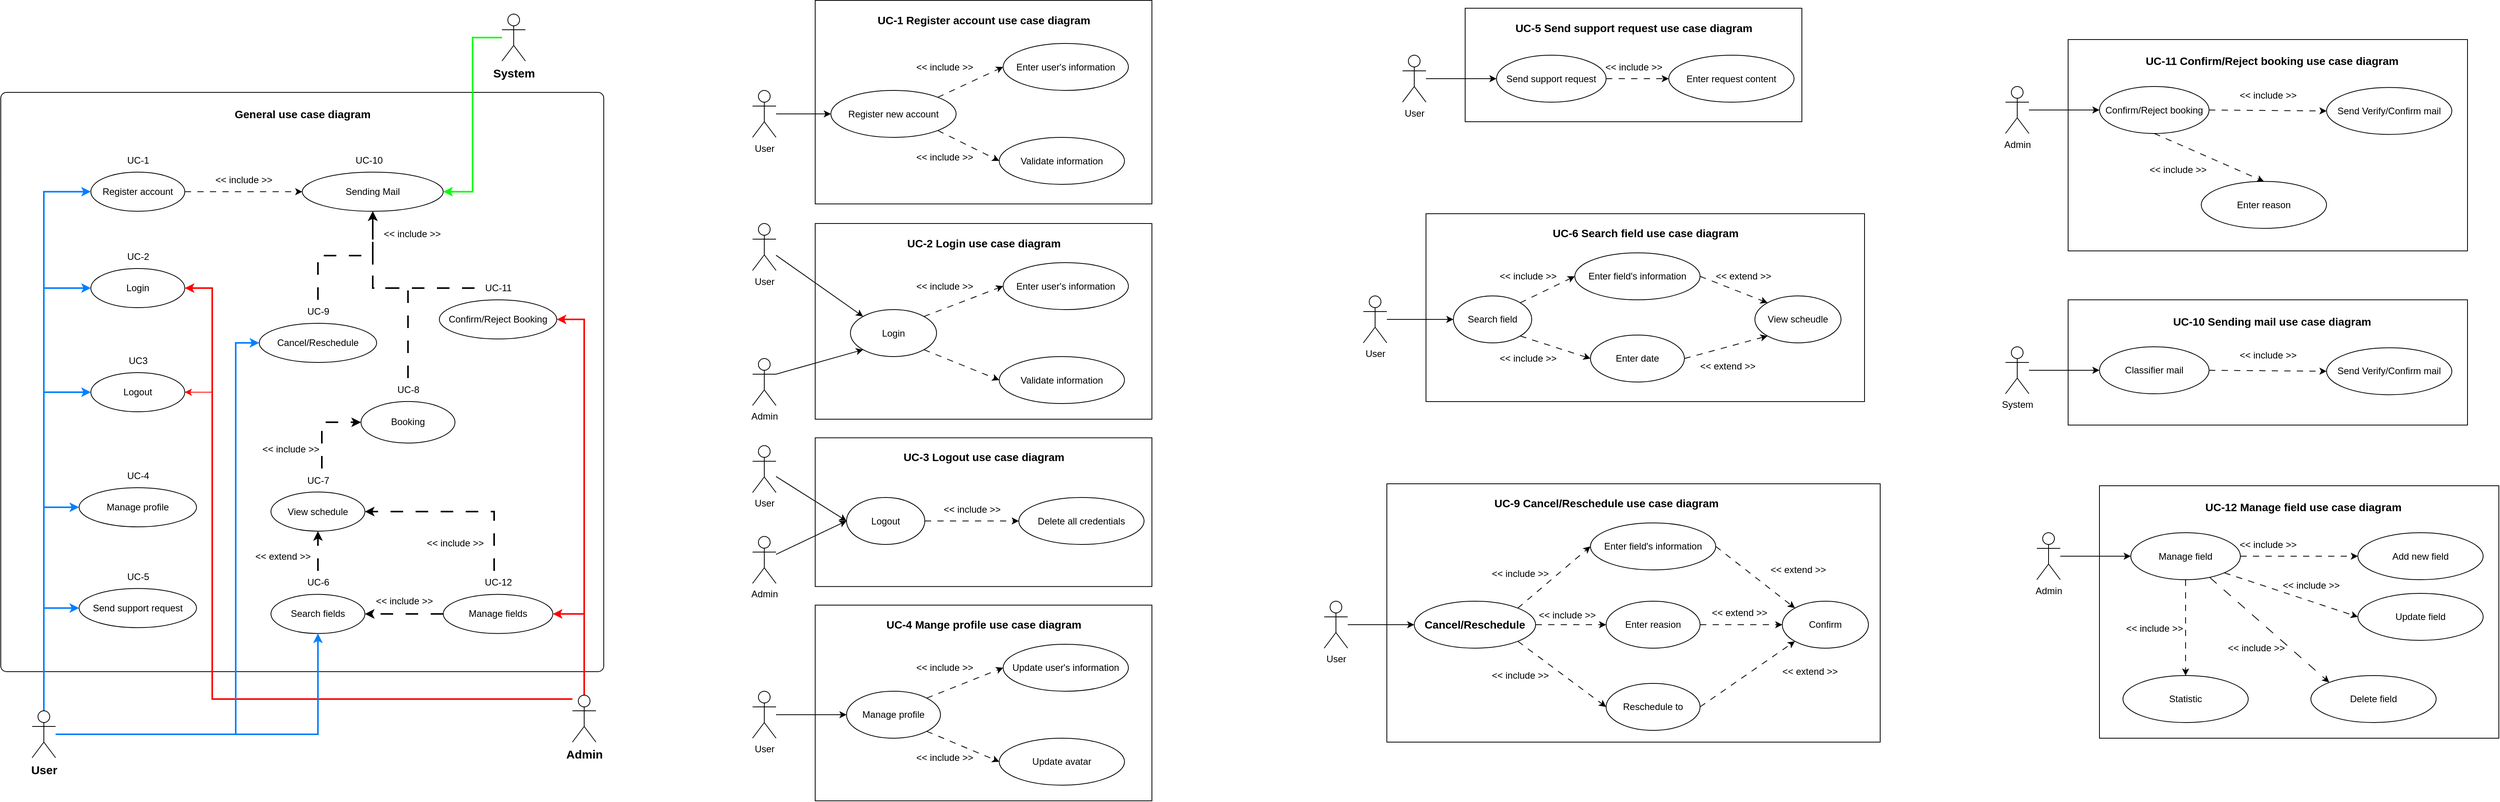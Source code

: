 <mxfile version="27.0.6">
  <diagram name="Page-1" id="FGHnEIgJXAa2tAWAKle5">
    <mxGraphModel dx="2489" dy="1074" grid="1" gridSize="10" guides="1" tooltips="1" connect="1" arrows="1" fold="1" page="1" pageScale="1" pageWidth="850" pageHeight="1100" math="0" shadow="0">
      <root>
        <mxCell id="0" />
        <mxCell id="1" parent="0" />
        <mxCell id="5zTkcHhDiUD0QSWI-N54-64" value="" style="rounded=1;whiteSpace=wrap;html=1;arcSize=1;strokeColor=#000000;movable=0;resizable=0;rotatable=0;deletable=0;editable=0;locked=1;connectable=0;" vertex="1" parent="1">
          <mxGeometry x="-810" y="145" width="770" height="740" as="geometry" />
        </mxCell>
        <mxCell id="gIwlXGtRDfr9pe6k1q0f-52" value="" style="rounded=0;whiteSpace=wrap;html=1;movable=0;resizable=0;rotatable=0;deletable=0;editable=0;locked=1;connectable=0;" parent="1" vertex="1">
          <mxGeometry x="230" y="27.5" width="430" height="260" as="geometry" />
        </mxCell>
        <mxCell id="gIwlXGtRDfr9pe6k1q0f-53" value="&lt;font style=&quot;font-size: 14px;&quot;&gt;UC-1 Register account use case diagram&lt;/font&gt;" style="text;html=1;align=center;verticalAlign=middle;resizable=0;points=[];autosize=1;strokeColor=none;fillColor=none;fontStyle=1;movable=0;rotatable=0;deletable=0;editable=0;locked=1;connectable=0;" parent="1" vertex="1">
          <mxGeometry x="305" y="37.5" width="280" height="30" as="geometry" />
        </mxCell>
        <mxCell id="gIwlXGtRDfr9pe6k1q0f-58" style="rounded=0;orthogonalLoop=1;jettySize=auto;html=1;exitX=1;exitY=0;exitDx=0;exitDy=0;entryX=0;entryY=0.5;entryDx=0;entryDy=0;dashed=1;dashPattern=8 8;movable=0;resizable=0;rotatable=0;deletable=0;editable=0;locked=1;connectable=0;" parent="1" source="gIwlXGtRDfr9pe6k1q0f-55" target="gIwlXGtRDfr9pe6k1q0f-56" edge="1">
          <mxGeometry relative="1" as="geometry" />
        </mxCell>
        <mxCell id="gIwlXGtRDfr9pe6k1q0f-59" style="rounded=0;orthogonalLoop=1;jettySize=auto;html=1;exitX=1;exitY=1;exitDx=0;exitDy=0;entryX=0;entryY=0.5;entryDx=0;entryDy=0;dashed=1;dashPattern=8 8;movable=0;resizable=0;rotatable=0;deletable=0;editable=0;locked=1;connectable=0;" parent="1" source="gIwlXGtRDfr9pe6k1q0f-55" target="gIwlXGtRDfr9pe6k1q0f-57" edge="1">
          <mxGeometry relative="1" as="geometry" />
        </mxCell>
        <mxCell id="gIwlXGtRDfr9pe6k1q0f-55" value="Register new account" style="ellipse;whiteSpace=wrap;html=1;movable=0;resizable=0;rotatable=0;deletable=0;editable=0;locked=1;connectable=0;" parent="1" vertex="1">
          <mxGeometry x="250" y="142.5" width="160" height="60" as="geometry" />
        </mxCell>
        <mxCell id="gIwlXGtRDfr9pe6k1q0f-56" value="Enter user&#39;s information" style="ellipse;whiteSpace=wrap;html=1;movable=0;resizable=0;rotatable=0;deletable=0;editable=0;locked=1;connectable=0;" parent="1" vertex="1">
          <mxGeometry x="470" y="82.5" width="160" height="60" as="geometry" />
        </mxCell>
        <mxCell id="gIwlXGtRDfr9pe6k1q0f-57" value="Validate information" style="ellipse;whiteSpace=wrap;html=1;movable=0;resizable=0;rotatable=0;deletable=0;editable=0;locked=1;connectable=0;" parent="1" vertex="1">
          <mxGeometry x="465" y="202.5" width="160" height="60" as="geometry" />
        </mxCell>
        <mxCell id="gIwlXGtRDfr9pe6k1q0f-60" value="&amp;lt;&amp;lt; include &amp;gt;&amp;gt;" style="text;html=1;align=center;verticalAlign=middle;resizable=0;points=[];autosize=1;strokeColor=none;fillColor=none;rotation=0;movable=0;rotatable=0;deletable=0;editable=0;locked=1;connectable=0;" parent="1" vertex="1">
          <mxGeometry x="345.004" y="97.5" width="100" height="30" as="geometry" />
        </mxCell>
        <mxCell id="gIwlXGtRDfr9pe6k1q0f-61" value="&amp;lt;&amp;lt; include &amp;gt;&amp;gt;" style="text;html=1;align=center;verticalAlign=middle;resizable=0;points=[];autosize=1;strokeColor=none;fillColor=none;rotation=0;movable=0;rotatable=0;deletable=0;editable=0;locked=1;connectable=0;" parent="1" vertex="1">
          <mxGeometry x="345" y="212.5" width="100" height="30" as="geometry" />
        </mxCell>
        <mxCell id="gIwlXGtRDfr9pe6k1q0f-63" style="edgeStyle=orthogonalEdgeStyle;rounded=0;orthogonalLoop=1;jettySize=auto;html=1;entryX=0;entryY=0.5;entryDx=0;entryDy=0;movable=0;resizable=0;rotatable=0;deletable=0;editable=0;locked=1;connectable=0;" parent="1" source="gIwlXGtRDfr9pe6k1q0f-62" target="gIwlXGtRDfr9pe6k1q0f-55" edge="1">
          <mxGeometry relative="1" as="geometry" />
        </mxCell>
        <mxCell id="gIwlXGtRDfr9pe6k1q0f-62" value="User" style="shape=umlActor;verticalLabelPosition=bottom;verticalAlign=top;html=1;outlineConnect=0;movable=0;resizable=0;rotatable=0;deletable=0;editable=0;locked=1;connectable=0;" parent="1" vertex="1">
          <mxGeometry x="150" y="142.5" width="30" height="60" as="geometry" />
        </mxCell>
        <mxCell id="gIwlXGtRDfr9pe6k1q0f-64" value="" style="rounded=0;whiteSpace=wrap;html=1;movable=0;resizable=0;rotatable=0;deletable=0;editable=0;locked=1;connectable=0;" parent="1" vertex="1">
          <mxGeometry x="230" y="312.5" width="430" height="250" as="geometry" />
        </mxCell>
        <mxCell id="gIwlXGtRDfr9pe6k1q0f-65" value="&lt;font style=&quot;font-size: 14px;&quot;&gt;UC-2 Login use case diagram&lt;/font&gt;" style="text;html=1;align=center;verticalAlign=middle;resizable=0;points=[];autosize=1;strokeColor=none;fillColor=none;fontStyle=1;movable=0;rotatable=0;deletable=0;editable=0;locked=1;connectable=0;" parent="1" vertex="1">
          <mxGeometry x="340" y="322.5" width="210" height="30" as="geometry" />
        </mxCell>
        <mxCell id="gIwlXGtRDfr9pe6k1q0f-66" style="rounded=0;orthogonalLoop=1;jettySize=auto;html=1;exitX=1;exitY=0;exitDx=0;exitDy=0;entryX=0;entryY=0.5;entryDx=0;entryDy=0;dashed=1;dashPattern=8 8;movable=0;resizable=0;rotatable=0;deletable=0;editable=0;locked=1;connectable=0;" parent="1" source="gIwlXGtRDfr9pe6k1q0f-68" target="gIwlXGtRDfr9pe6k1q0f-69" edge="1">
          <mxGeometry relative="1" as="geometry" />
        </mxCell>
        <mxCell id="gIwlXGtRDfr9pe6k1q0f-67" style="rounded=0;orthogonalLoop=1;jettySize=auto;html=1;exitX=1;exitY=1;exitDx=0;exitDy=0;entryX=0;entryY=0.5;entryDx=0;entryDy=0;dashed=1;dashPattern=8 8;movable=0;resizable=0;rotatable=0;deletable=0;editable=0;locked=1;connectable=0;" parent="1" source="gIwlXGtRDfr9pe6k1q0f-68" target="gIwlXGtRDfr9pe6k1q0f-70" edge="1">
          <mxGeometry relative="1" as="geometry" />
        </mxCell>
        <mxCell id="gIwlXGtRDfr9pe6k1q0f-68" value="Login" style="ellipse;whiteSpace=wrap;html=1;movable=0;resizable=0;rotatable=0;deletable=0;editable=0;locked=1;connectable=0;" parent="1" vertex="1">
          <mxGeometry x="275" y="422.5" width="110" height="60" as="geometry" />
        </mxCell>
        <mxCell id="gIwlXGtRDfr9pe6k1q0f-69" value="Enter user&#39;s information" style="ellipse;whiteSpace=wrap;html=1;movable=0;resizable=0;rotatable=0;deletable=0;editable=0;locked=1;connectable=0;" parent="1" vertex="1">
          <mxGeometry x="470" y="362.5" width="160" height="60" as="geometry" />
        </mxCell>
        <mxCell id="gIwlXGtRDfr9pe6k1q0f-70" value="Validate information" style="ellipse;whiteSpace=wrap;html=1;movable=0;resizable=0;rotatable=0;deletable=0;editable=0;locked=1;connectable=0;" parent="1" vertex="1">
          <mxGeometry x="465" y="482.5" width="160" height="60" as="geometry" />
        </mxCell>
        <mxCell id="gIwlXGtRDfr9pe6k1q0f-71" value="&amp;lt;&amp;lt; include &amp;gt;&amp;gt;" style="text;html=1;align=center;verticalAlign=middle;resizable=0;points=[];autosize=1;strokeColor=none;fillColor=none;rotation=0;movable=0;rotatable=0;deletable=0;editable=0;locked=1;connectable=0;" parent="1" vertex="1">
          <mxGeometry x="345.004" y="377.5" width="100" height="30" as="geometry" />
        </mxCell>
        <mxCell id="gIwlXGtRDfr9pe6k1q0f-73" style="rounded=0;orthogonalLoop=1;jettySize=auto;html=1;entryX=0;entryY=0;entryDx=0;entryDy=0;movable=0;resizable=0;rotatable=0;deletable=0;editable=0;locked=1;connectable=0;" parent="1" source="gIwlXGtRDfr9pe6k1q0f-74" target="gIwlXGtRDfr9pe6k1q0f-68" edge="1">
          <mxGeometry relative="1" as="geometry" />
        </mxCell>
        <mxCell id="gIwlXGtRDfr9pe6k1q0f-74" value="User" style="shape=umlActor;verticalLabelPosition=bottom;verticalAlign=top;html=1;outlineConnect=0;movable=0;resizable=0;rotatable=0;deletable=0;editable=0;locked=1;connectable=0;" parent="1" vertex="1">
          <mxGeometry x="150" y="312.5" width="30" height="60" as="geometry" />
        </mxCell>
        <mxCell id="gIwlXGtRDfr9pe6k1q0f-76" value="" style="rounded=0;whiteSpace=wrap;html=1;movable=0;resizable=0;rotatable=0;deletable=0;editable=0;locked=1;connectable=0;" parent="1" vertex="1">
          <mxGeometry x="230" y="800" width="430" height="250" as="geometry" />
        </mxCell>
        <mxCell id="gIwlXGtRDfr9pe6k1q0f-77" value="&lt;font style=&quot;font-size: 14px;&quot;&gt;UC-4 Mange profile use case diagram&lt;/font&gt;" style="text;html=1;align=center;verticalAlign=middle;resizable=0;points=[];autosize=1;strokeColor=none;fillColor=none;fontStyle=1;movable=0;rotatable=0;deletable=0;editable=0;locked=1;connectable=0;" parent="1" vertex="1">
          <mxGeometry x="315" y="810" width="260" height="30" as="geometry" />
        </mxCell>
        <mxCell id="gIwlXGtRDfr9pe6k1q0f-78" style="rounded=0;orthogonalLoop=1;jettySize=auto;html=1;exitX=1;exitY=0;exitDx=0;exitDy=0;entryX=0;entryY=0.5;entryDx=0;entryDy=0;dashed=1;dashPattern=8 8;movable=0;resizable=0;rotatable=0;deletable=0;editable=0;locked=1;connectable=0;" parent="1" source="gIwlXGtRDfr9pe6k1q0f-80" target="gIwlXGtRDfr9pe6k1q0f-81" edge="1">
          <mxGeometry relative="1" as="geometry" />
        </mxCell>
        <mxCell id="gIwlXGtRDfr9pe6k1q0f-79" style="rounded=0;orthogonalLoop=1;jettySize=auto;html=1;exitX=1;exitY=1;exitDx=0;exitDy=0;entryX=0;entryY=0.5;entryDx=0;entryDy=0;dashed=1;dashPattern=8 8;movable=0;resizable=0;rotatable=0;deletable=0;editable=0;locked=1;connectable=0;" parent="1" source="gIwlXGtRDfr9pe6k1q0f-80" target="gIwlXGtRDfr9pe6k1q0f-82" edge="1">
          <mxGeometry relative="1" as="geometry" />
        </mxCell>
        <mxCell id="gIwlXGtRDfr9pe6k1q0f-80" value="Manage profile" style="ellipse;whiteSpace=wrap;html=1;movable=0;resizable=0;rotatable=0;deletable=0;editable=0;locked=1;connectable=0;" parent="1" vertex="1">
          <mxGeometry x="270" y="910" width="120" height="60" as="geometry" />
        </mxCell>
        <mxCell id="gIwlXGtRDfr9pe6k1q0f-81" value="Update user&#39;s information" style="ellipse;whiteSpace=wrap;html=1;movable=0;resizable=0;rotatable=0;deletable=0;editable=0;locked=1;connectable=0;" parent="1" vertex="1">
          <mxGeometry x="470" y="850" width="160" height="60" as="geometry" />
        </mxCell>
        <mxCell id="gIwlXGtRDfr9pe6k1q0f-82" value="Update avatar" style="ellipse;whiteSpace=wrap;html=1;movable=0;resizable=0;rotatable=0;deletable=0;editable=0;locked=1;connectable=0;" parent="1" vertex="1">
          <mxGeometry x="465" y="970" width="160" height="60" as="geometry" />
        </mxCell>
        <mxCell id="gIwlXGtRDfr9pe6k1q0f-83" value="&amp;lt;&amp;lt; include &amp;gt;&amp;gt;" style="text;html=1;align=center;verticalAlign=middle;resizable=0;points=[];autosize=1;strokeColor=none;fillColor=none;rotation=0;movable=0;rotatable=0;deletable=0;editable=0;locked=1;connectable=0;" parent="1" vertex="1">
          <mxGeometry x="345.004" y="865.0" width="100" height="30" as="geometry" />
        </mxCell>
        <mxCell id="gIwlXGtRDfr9pe6k1q0f-84" value="&amp;lt;&amp;lt; include &amp;gt;&amp;gt;" style="text;html=1;align=center;verticalAlign=middle;resizable=0;points=[];autosize=1;strokeColor=none;fillColor=none;rotation=0;movable=0;rotatable=0;deletable=0;editable=0;locked=1;connectable=0;" parent="1" vertex="1">
          <mxGeometry x="345" y="980" width="100" height="30" as="geometry" />
        </mxCell>
        <mxCell id="gIwlXGtRDfr9pe6k1q0f-85" style="edgeStyle=orthogonalEdgeStyle;rounded=0;orthogonalLoop=1;jettySize=auto;html=1;entryX=0;entryY=0.5;entryDx=0;entryDy=0;movable=0;resizable=0;rotatable=0;deletable=0;editable=0;locked=1;connectable=0;" parent="1" source="gIwlXGtRDfr9pe6k1q0f-86" target="gIwlXGtRDfr9pe6k1q0f-80" edge="1">
          <mxGeometry relative="1" as="geometry" />
        </mxCell>
        <mxCell id="gIwlXGtRDfr9pe6k1q0f-86" value="User" style="shape=umlActor;verticalLabelPosition=bottom;verticalAlign=top;html=1;outlineConnect=0;movable=0;resizable=0;rotatable=0;deletable=0;editable=0;locked=1;connectable=0;" parent="1" vertex="1">
          <mxGeometry x="150" y="910" width="30" height="60" as="geometry" />
        </mxCell>
        <mxCell id="gIwlXGtRDfr9pe6k1q0f-87" value="" style="rounded=0;whiteSpace=wrap;html=1;movable=0;resizable=0;rotatable=0;deletable=0;editable=0;locked=1;connectable=0;" parent="1" vertex="1">
          <mxGeometry x="230" y="586.25" width="430" height="190" as="geometry" />
        </mxCell>
        <mxCell id="gIwlXGtRDfr9pe6k1q0f-88" value="&lt;font style=&quot;font-size: 14px;&quot;&gt;UC-3 Logout use case diagram&lt;/font&gt;" style="text;html=1;align=center;verticalAlign=middle;resizable=0;points=[];autosize=1;strokeColor=none;fillColor=none;fontStyle=1;movable=0;rotatable=0;deletable=0;editable=0;locked=1;connectable=0;" parent="1" vertex="1">
          <mxGeometry x="335" y="596.25" width="220" height="30" as="geometry" />
        </mxCell>
        <mxCell id="gIwlXGtRDfr9pe6k1q0f-89" style="rounded=0;orthogonalLoop=1;jettySize=auto;html=1;exitX=1;exitY=0.5;exitDx=0;exitDy=0;entryX=0;entryY=0.5;entryDx=0;entryDy=0;dashed=1;dashPattern=8 8;movable=0;resizable=0;rotatable=0;deletable=0;editable=0;locked=1;connectable=0;" parent="1" source="gIwlXGtRDfr9pe6k1q0f-91" target="gIwlXGtRDfr9pe6k1q0f-92" edge="1">
          <mxGeometry relative="1" as="geometry" />
        </mxCell>
        <mxCell id="gIwlXGtRDfr9pe6k1q0f-91" value="Logout" style="ellipse;whiteSpace=wrap;html=1;movable=0;resizable=0;rotatable=0;deletable=0;editable=0;locked=1;connectable=0;" parent="1" vertex="1">
          <mxGeometry x="270" y="662.5" width="100" height="60" as="geometry" />
        </mxCell>
        <mxCell id="gIwlXGtRDfr9pe6k1q0f-92" value="Delete all credentials" style="ellipse;whiteSpace=wrap;html=1;movable=0;resizable=0;rotatable=0;deletable=0;editable=0;locked=1;connectable=0;" parent="1" vertex="1">
          <mxGeometry x="490" y="662.5" width="160" height="60" as="geometry" />
        </mxCell>
        <mxCell id="gIwlXGtRDfr9pe6k1q0f-94" value="&amp;lt;&amp;lt; include &amp;gt;&amp;gt;" style="text;html=1;align=center;verticalAlign=middle;resizable=0;points=[];autosize=1;strokeColor=none;fillColor=none;rotation=0;movable=0;rotatable=0;deletable=0;editable=0;locked=1;connectable=0;" parent="1" vertex="1">
          <mxGeometry x="380.004" y="662.5" width="100" height="30" as="geometry" />
        </mxCell>
        <mxCell id="gIwlXGtRDfr9pe6k1q0f-96" style="rounded=0;orthogonalLoop=1;jettySize=auto;html=1;entryX=0;entryY=0.5;entryDx=0;entryDy=0;movable=0;resizable=0;rotatable=0;deletable=0;editable=0;locked=1;connectable=0;" parent="1" source="gIwlXGtRDfr9pe6k1q0f-97" target="gIwlXGtRDfr9pe6k1q0f-91" edge="1">
          <mxGeometry relative="1" as="geometry" />
        </mxCell>
        <mxCell id="gIwlXGtRDfr9pe6k1q0f-97" value="User" style="shape=umlActor;verticalLabelPosition=bottom;verticalAlign=top;html=1;outlineConnect=0;movable=0;resizable=0;rotatable=0;deletable=0;editable=0;locked=1;connectable=0;" parent="1" vertex="1">
          <mxGeometry x="150" y="596.25" width="30" height="60" as="geometry" />
        </mxCell>
        <mxCell id="gIwlXGtRDfr9pe6k1q0f-98" value="" style="rounded=0;whiteSpace=wrap;html=1;movable=0;resizable=0;rotatable=0;deletable=0;editable=0;locked=1;connectable=0;" parent="1" vertex="1">
          <mxGeometry x="1010" y="300" width="560" height="240" as="geometry" />
        </mxCell>
        <mxCell id="gIwlXGtRDfr9pe6k1q0f-99" value="&lt;font style=&quot;font-size: 14px;&quot;&gt;UC-6 Search field use case diagram&lt;/font&gt;" style="text;html=1;align=center;verticalAlign=middle;resizable=0;points=[];autosize=1;strokeColor=none;fillColor=none;fontStyle=1;movable=0;rotatable=0;deletable=0;editable=0;locked=1;connectable=0;" parent="1" vertex="1">
          <mxGeometry x="1165" y="310" width="250" height="30" as="geometry" />
        </mxCell>
        <mxCell id="gIwlXGtRDfr9pe6k1q0f-100" style="rounded=0;orthogonalLoop=1;jettySize=auto;html=1;exitX=1;exitY=0;exitDx=0;exitDy=0;entryX=0;entryY=0.5;entryDx=0;entryDy=0;dashed=1;dashPattern=8 8;movable=0;resizable=0;rotatable=0;deletable=0;editable=0;locked=1;connectable=0;" parent="1" source="gIwlXGtRDfr9pe6k1q0f-101" target="gIwlXGtRDfr9pe6k1q0f-102" edge="1">
          <mxGeometry relative="1" as="geometry" />
        </mxCell>
        <mxCell id="gIwlXGtRDfr9pe6k1q0f-108" style="rounded=0;orthogonalLoop=1;jettySize=auto;html=1;exitX=1;exitY=1;exitDx=0;exitDy=0;dashed=1;dashPattern=8 8;entryX=0;entryY=0.5;entryDx=0;entryDy=0;movable=0;resizable=0;rotatable=0;deletable=0;editable=0;locked=1;connectable=0;" parent="1" source="gIwlXGtRDfr9pe6k1q0f-101" target="gIwlXGtRDfr9pe6k1q0f-106" edge="1">
          <mxGeometry relative="1" as="geometry">
            <mxPoint x="1053" y="499" as="targetPoint" />
          </mxGeometry>
        </mxCell>
        <mxCell id="gIwlXGtRDfr9pe6k1q0f-101" value="Search field" style="ellipse;whiteSpace=wrap;html=1;movable=0;resizable=0;rotatable=0;deletable=0;editable=0;locked=1;connectable=0;" parent="1" vertex="1">
          <mxGeometry x="1045" y="405" width="100" height="60" as="geometry" />
        </mxCell>
        <mxCell id="gIwlXGtRDfr9pe6k1q0f-113" style="rounded=0;orthogonalLoop=1;jettySize=auto;html=1;exitX=1;exitY=0.5;exitDx=0;exitDy=0;dashed=1;dashPattern=8 8;entryX=0;entryY=0;entryDx=0;entryDy=0;movable=0;resizable=0;rotatable=0;deletable=0;editable=0;locked=1;connectable=0;" parent="1" source="gIwlXGtRDfr9pe6k1q0f-102" target="gIwlXGtRDfr9pe6k1q0f-109" edge="1">
          <mxGeometry relative="1" as="geometry">
            <mxPoint x="1430" y="440" as="targetPoint" />
          </mxGeometry>
        </mxCell>
        <mxCell id="gIwlXGtRDfr9pe6k1q0f-102" value="Enter field&#39;s information" style="ellipse;whiteSpace=wrap;html=1;movable=0;resizable=0;rotatable=0;deletable=0;editable=0;locked=1;connectable=0;" parent="1" vertex="1">
          <mxGeometry x="1200" y="350" width="160" height="60" as="geometry" />
        </mxCell>
        <mxCell id="gIwlXGtRDfr9pe6k1q0f-103" value="&amp;lt;&amp;lt; include &amp;gt;&amp;gt;" style="text;html=1;align=center;verticalAlign=middle;resizable=0;points=[];autosize=1;strokeColor=none;fillColor=none;rotation=0;movable=0;rotatable=0;deletable=0;editable=0;locked=1;connectable=0;" parent="1" vertex="1">
          <mxGeometry x="1090.004" y="365.0" width="100" height="30" as="geometry" />
        </mxCell>
        <mxCell id="gIwlXGtRDfr9pe6k1q0f-104" style="edgeStyle=orthogonalEdgeStyle;rounded=0;orthogonalLoop=1;jettySize=auto;html=1;entryX=0;entryY=0.5;entryDx=0;entryDy=0;movable=0;resizable=0;rotatable=0;deletable=0;editable=0;locked=1;connectable=0;" parent="1" source="gIwlXGtRDfr9pe6k1q0f-105" target="gIwlXGtRDfr9pe6k1q0f-101" edge="1">
          <mxGeometry relative="1" as="geometry" />
        </mxCell>
        <mxCell id="gIwlXGtRDfr9pe6k1q0f-105" value="User" style="shape=umlActor;verticalLabelPosition=bottom;verticalAlign=top;html=1;outlineConnect=0;movable=0;resizable=0;rotatable=0;deletable=0;editable=0;locked=1;connectable=0;" parent="1" vertex="1">
          <mxGeometry x="930" y="405" width="30" height="60" as="geometry" />
        </mxCell>
        <mxCell id="gIwlXGtRDfr9pe6k1q0f-112" style="rounded=0;orthogonalLoop=1;jettySize=auto;html=1;exitX=1;exitY=0.5;exitDx=0;exitDy=0;entryX=0;entryY=1;entryDx=0;entryDy=0;dashed=1;dashPattern=8 8;movable=0;resizable=0;rotatable=0;deletable=0;editable=0;locked=1;connectable=0;" parent="1" source="gIwlXGtRDfr9pe6k1q0f-106" target="gIwlXGtRDfr9pe6k1q0f-109" edge="1">
          <mxGeometry relative="1" as="geometry" />
        </mxCell>
        <mxCell id="gIwlXGtRDfr9pe6k1q0f-106" value="Enter date" style="ellipse;whiteSpace=wrap;html=1;movable=0;resizable=0;rotatable=0;deletable=0;editable=0;locked=1;connectable=0;" parent="1" vertex="1">
          <mxGeometry x="1220" y="455" width="120" height="60" as="geometry" />
        </mxCell>
        <mxCell id="gIwlXGtRDfr9pe6k1q0f-109" value="View scheudle" style="ellipse;whiteSpace=wrap;html=1;movable=0;resizable=0;rotatable=0;deletable=0;editable=0;locked=1;connectable=0;" parent="1" vertex="1">
          <mxGeometry x="1430" y="405" width="110" height="60" as="geometry" />
        </mxCell>
        <mxCell id="gIwlXGtRDfr9pe6k1q0f-111" value="&amp;lt;&amp;lt; include &amp;gt;&amp;gt;" style="text;html=1;align=center;verticalAlign=middle;resizable=0;points=[];autosize=1;strokeColor=none;fillColor=none;rotation=0;movable=0;rotatable=0;deletable=0;editable=0;locked=1;connectable=0;" parent="1" vertex="1">
          <mxGeometry x="1090" y="470" width="100" height="30" as="geometry" />
        </mxCell>
        <mxCell id="gIwlXGtRDfr9pe6k1q0f-114" value="&amp;lt;&amp;lt; extend &amp;gt;&amp;gt;" style="text;html=1;align=center;verticalAlign=middle;resizable=0;points=[];autosize=1;strokeColor=none;fillColor=none;rotation=0;movable=0;rotatable=0;deletable=0;editable=0;locked=1;connectable=0;" parent="1" vertex="1">
          <mxGeometry x="1370" y="365" width="90" height="30" as="geometry" />
        </mxCell>
        <mxCell id="gIwlXGtRDfr9pe6k1q0f-115" value="&amp;lt;&amp;lt; extend &amp;gt;&amp;gt;" style="text;html=1;align=center;verticalAlign=middle;resizable=0;points=[];autosize=1;strokeColor=none;fillColor=none;rotation=0;movable=0;rotatable=0;deletable=0;editable=0;locked=1;connectable=0;" parent="1" vertex="1">
          <mxGeometry x="1350" y="480" width="90" height="30" as="geometry" />
        </mxCell>
        <mxCell id="gIwlXGtRDfr9pe6k1q0f-159" value="" style="group;movable=0;resizable=0;rotatable=0;deletable=0;editable=0;locked=1;connectable=0;" parent="1" vertex="1" connectable="0">
          <mxGeometry x="-350" y="508" width="120" height="85" as="geometry" />
        </mxCell>
        <mxCell id="gIwlXGtRDfr9pe6k1q0f-160" value="Booking" style="ellipse;whiteSpace=wrap;html=1;movable=0;resizable=0;rotatable=0;deletable=0;editable=0;locked=1;connectable=0;" parent="gIwlXGtRDfr9pe6k1q0f-159" vertex="1">
          <mxGeometry y="31.875" width="120" height="53.125" as="geometry" />
        </mxCell>
        <mxCell id="gIwlXGtRDfr9pe6k1q0f-161" value="UC-8" style="text;html=1;align=center;verticalAlign=middle;resizable=0;points=[];autosize=1;strokeColor=none;fillColor=none;movable=0;rotatable=0;deletable=0;editable=0;locked=1;connectable=0;" parent="gIwlXGtRDfr9pe6k1q0f-159" vertex="1">
          <mxGeometry x="35" y="2" width="50" height="30" as="geometry" />
        </mxCell>
        <mxCell id="gIwlXGtRDfr9pe6k1q0f-183" value="&lt;font style=&quot;font-size: 14px;&quot;&gt;General use case diagram&lt;/font&gt;" style="text;html=1;align=center;verticalAlign=middle;resizable=0;points=[];autosize=1;strokeColor=none;fillColor=none;fontStyle=1;movable=0;rotatable=0;deletable=0;editable=0;locked=1;connectable=0;" parent="1" vertex="1">
          <mxGeometry x="-520" y="157.5" width="190" height="30" as="geometry" />
        </mxCell>
        <mxCell id="5zTkcHhDiUD0QSWI-N54-100" style="edgeStyle=orthogonalEdgeStyle;rounded=0;orthogonalLoop=1;jettySize=auto;html=1;entryX=1;entryY=0.5;entryDx=0;entryDy=0;strokeWidth=2;strokeColor=#FF0000;movable=0;resizable=0;rotatable=0;deletable=0;editable=0;locked=1;connectable=0;" edge="1" parent="1" source="gIwlXGtRDfr9pe6k1q0f-192" target="gIwlXGtRDfr9pe6k1q0f-197">
          <mxGeometry relative="1" as="geometry">
            <Array as="points">
              <mxPoint x="-65" y="811" />
            </Array>
          </mxGeometry>
        </mxCell>
        <mxCell id="5zTkcHhDiUD0QSWI-N54-101" style="edgeStyle=orthogonalEdgeStyle;rounded=0;orthogonalLoop=1;jettySize=auto;html=1;entryX=1;entryY=0.5;entryDx=0;entryDy=0;strokeWidth=2;strokeColor=#FF0000;movable=0;resizable=0;rotatable=0;deletable=0;editable=0;locked=1;connectable=0;" edge="1" parent="1" source="gIwlXGtRDfr9pe6k1q0f-192" target="gIwlXGtRDfr9pe6k1q0f-208">
          <mxGeometry relative="1" as="geometry">
            <Array as="points">
              <mxPoint x="-65" y="435" />
            </Array>
          </mxGeometry>
        </mxCell>
        <mxCell id="5zTkcHhDiUD0QSWI-N54-108" style="edgeStyle=orthogonalEdgeStyle;rounded=0;orthogonalLoop=1;jettySize=auto;html=1;entryX=1;entryY=0.5;entryDx=0;entryDy=0;strokeWidth=2;strokeColor=#FF0000;movable=0;resizable=0;rotatable=0;deletable=0;editable=0;locked=1;connectable=0;" edge="1" parent="1" source="gIwlXGtRDfr9pe6k1q0f-192" target="gIwlXGtRDfr9pe6k1q0f-322">
          <mxGeometry relative="1" as="geometry">
            <Array as="points">
              <mxPoint x="-540" y="920" />
              <mxPoint x="-540" y="395" />
            </Array>
          </mxGeometry>
        </mxCell>
        <mxCell id="5zTkcHhDiUD0QSWI-N54-109" style="edgeStyle=orthogonalEdgeStyle;rounded=0;orthogonalLoop=1;jettySize=auto;html=1;entryX=1;entryY=0.5;entryDx=0;entryDy=0;strokeColor=#FF0000;movable=0;resizable=0;rotatable=0;deletable=0;editable=0;locked=1;connectable=0;" edge="1" parent="1" source="gIwlXGtRDfr9pe6k1q0f-192" target="gIwlXGtRDfr9pe6k1q0f-219">
          <mxGeometry relative="1" as="geometry">
            <Array as="points">
              <mxPoint x="-540" y="920" />
              <mxPoint x="-540" y="528" />
            </Array>
          </mxGeometry>
        </mxCell>
        <mxCell id="gIwlXGtRDfr9pe6k1q0f-192" value="&lt;font style=&quot;font-size: 15px;&quot;&gt;&lt;b&gt;Admin&lt;/b&gt;&lt;/font&gt;" style="shape=umlActor;verticalLabelPosition=bottom;verticalAlign=top;html=1;outlineConnect=0;movable=0;resizable=0;rotatable=0;deletable=0;editable=0;locked=1;connectable=0;" parent="1" vertex="1">
          <mxGeometry x="-80" y="915" width="30" height="60" as="geometry" />
        </mxCell>
        <mxCell id="gIwlXGtRDfr9pe6k1q0f-196" value="" style="group;movable=0;resizable=0;rotatable=0;deletable=0;editable=0;locked=1;connectable=0;" parent="1" vertex="1" connectable="0">
          <mxGeometry x="-245" y="756.25" width="140" height="80" as="geometry" />
        </mxCell>
        <mxCell id="gIwlXGtRDfr9pe6k1q0f-197" value="Manage fields" style="ellipse;whiteSpace=wrap;html=1;movable=0;resizable=0;rotatable=0;deletable=0;editable=0;locked=1;connectable=0;" parent="gIwlXGtRDfr9pe6k1q0f-196" vertex="1">
          <mxGeometry y="30" width="140" height="50" as="geometry" />
        </mxCell>
        <mxCell id="gIwlXGtRDfr9pe6k1q0f-198" value="UC-12" style="text;html=1;align=center;verticalAlign=middle;resizable=0;points=[];autosize=1;strokeColor=none;fillColor=none;movable=0;rotatable=0;deletable=0;editable=0;locked=1;connectable=0;" parent="gIwlXGtRDfr9pe6k1q0f-196" vertex="1">
          <mxGeometry x="40" width="60" height="30" as="geometry" />
        </mxCell>
        <mxCell id="gIwlXGtRDfr9pe6k1q0f-199" value="" style="group;movable=0;resizable=0;rotatable=0;deletable=0;editable=0;locked=1;connectable=0;" parent="1" vertex="1" connectable="0">
          <mxGeometry x="-695" y="216.87" width="120" height="80" as="geometry" />
        </mxCell>
        <mxCell id="gIwlXGtRDfr9pe6k1q0f-200" value="Register account" style="ellipse;whiteSpace=wrap;html=1;movable=0;resizable=0;rotatable=0;deletable=0;editable=0;locked=1;connectable=0;" parent="gIwlXGtRDfr9pe6k1q0f-199" vertex="1">
          <mxGeometry y="30" width="120" height="50" as="geometry" />
        </mxCell>
        <mxCell id="gIwlXGtRDfr9pe6k1q0f-201" value="UC-1" style="text;html=1;align=center;verticalAlign=middle;resizable=0;points=[];autosize=1;strokeColor=none;fillColor=none;movable=0;rotatable=0;deletable=0;editable=0;locked=1;connectable=0;" parent="gIwlXGtRDfr9pe6k1q0f-199" vertex="1">
          <mxGeometry x="35" width="50" height="30" as="geometry" />
        </mxCell>
        <mxCell id="gIwlXGtRDfr9pe6k1q0f-203" value="" style="group;movable=0;resizable=0;rotatable=0;deletable=0;editable=0;locked=1;connectable=0;" parent="1" vertex="1" connectable="0">
          <mxGeometry x="-430" y="216.87" width="180" height="80" as="geometry" />
        </mxCell>
        <mxCell id="gIwlXGtRDfr9pe6k1q0f-204" value="Sending Mail" style="ellipse;whiteSpace=wrap;html=1;movable=0;resizable=0;rotatable=0;deletable=0;editable=0;locked=1;connectable=0;" parent="gIwlXGtRDfr9pe6k1q0f-203" vertex="1">
          <mxGeometry x="5" y="30" width="180" height="50" as="geometry" />
        </mxCell>
        <mxCell id="gIwlXGtRDfr9pe6k1q0f-205" value="UC-10" style="text;html=1;align=center;verticalAlign=middle;resizable=0;points=[];autosize=1;strokeColor=none;fillColor=none;movable=0;rotatable=0;deletable=0;editable=0;locked=1;connectable=0;" parent="gIwlXGtRDfr9pe6k1q0f-203" vertex="1">
          <mxGeometry x="60" width="60" height="30" as="geometry" />
        </mxCell>
        <mxCell id="gIwlXGtRDfr9pe6k1q0f-206" style="rounded=0;orthogonalLoop=1;jettySize=auto;html=1;dashed=1;dashPattern=8 8;movable=0;resizable=0;rotatable=0;deletable=0;editable=0;locked=1;connectable=0;" parent="gIwlXGtRDfr9pe6k1q0f-203" source="gIwlXGtRDfr9pe6k1q0f-205" target="gIwlXGtRDfr9pe6k1q0f-204" edge="1">
          <mxGeometry relative="1" as="geometry" />
        </mxCell>
        <mxCell id="gIwlXGtRDfr9pe6k1q0f-207" value="" style="group;movable=0;resizable=0;rotatable=0;deletable=0;editable=0;locked=1;connectable=0;" parent="1" vertex="1" connectable="0">
          <mxGeometry x="-250" y="380" width="150" height="80" as="geometry" />
        </mxCell>
        <mxCell id="gIwlXGtRDfr9pe6k1q0f-208" value="Confirm/Reject Booking" style="ellipse;whiteSpace=wrap;html=1;movable=0;resizable=0;rotatable=0;deletable=0;editable=0;locked=1;connectable=0;" parent="gIwlXGtRDfr9pe6k1q0f-207" vertex="1">
          <mxGeometry y="30" width="150" height="50" as="geometry" />
        </mxCell>
        <mxCell id="gIwlXGtRDfr9pe6k1q0f-209" value="UC-11" style="text;html=1;align=center;verticalAlign=middle;resizable=0;points=[];autosize=1;strokeColor=none;fillColor=none;movable=0;rotatable=0;deletable=0;editable=0;locked=1;connectable=0;" parent="gIwlXGtRDfr9pe6k1q0f-207" vertex="1">
          <mxGeometry x="45" width="60" height="30" as="geometry" />
        </mxCell>
        <mxCell id="gIwlXGtRDfr9pe6k1q0f-251" value="" style="rounded=0;whiteSpace=wrap;html=1;movable=0;resizable=0;rotatable=0;deletable=0;editable=0;locked=1;connectable=0;" parent="1" vertex="1">
          <mxGeometry x="960" y="645" width="630" height="330" as="geometry" />
        </mxCell>
        <mxCell id="gIwlXGtRDfr9pe6k1q0f-252" value="&lt;font style=&quot;font-size: 14px;&quot;&gt;UC-9 Cancel/Reschedule use case diagram&lt;/font&gt;" style="text;html=1;align=center;verticalAlign=middle;resizable=0;points=[];autosize=1;strokeColor=none;fillColor=none;fontStyle=1;movable=0;rotatable=0;deletable=0;editable=0;locked=1;connectable=0;" parent="1" vertex="1">
          <mxGeometry x="1090" y="655" width="300" height="30" as="geometry" />
        </mxCell>
        <mxCell id="gIwlXGtRDfr9pe6k1q0f-253" style="rounded=0;orthogonalLoop=1;jettySize=auto;html=1;exitX=1;exitY=0;exitDx=0;exitDy=0;entryX=0;entryY=0.5;entryDx=0;entryDy=0;dashed=1;dashPattern=8 8;movable=0;resizable=0;rotatable=0;deletable=0;editable=0;locked=1;connectable=0;" parent="1" source="gIwlXGtRDfr9pe6k1q0f-255" target="gIwlXGtRDfr9pe6k1q0f-257" edge="1">
          <mxGeometry relative="1" as="geometry" />
        </mxCell>
        <mxCell id="gIwlXGtRDfr9pe6k1q0f-254" style="rounded=0;orthogonalLoop=1;jettySize=auto;html=1;exitX=1;exitY=0.5;exitDx=0;exitDy=0;dashed=1;dashPattern=8 8;entryX=0;entryY=0.5;entryDx=0;entryDy=0;movable=0;resizable=0;rotatable=0;deletable=0;editable=0;locked=1;connectable=0;" parent="1" source="gIwlXGtRDfr9pe6k1q0f-255" target="gIwlXGtRDfr9pe6k1q0f-262" edge="1">
          <mxGeometry relative="1" as="geometry">
            <mxPoint x="1003" y="889" as="targetPoint" />
          </mxGeometry>
        </mxCell>
        <mxCell id="gIwlXGtRDfr9pe6k1q0f-269" style="rounded=0;orthogonalLoop=1;jettySize=auto;html=1;exitX=1;exitY=1;exitDx=0;exitDy=0;entryX=0;entryY=0.5;entryDx=0;entryDy=0;dashed=1;dashPattern=8 8;movable=0;resizable=0;rotatable=0;deletable=0;editable=0;locked=1;connectable=0;" parent="1" source="gIwlXGtRDfr9pe6k1q0f-255" target="gIwlXGtRDfr9pe6k1q0f-267" edge="1">
          <mxGeometry relative="1" as="geometry" />
        </mxCell>
        <mxCell id="gIwlXGtRDfr9pe6k1q0f-255" value="&lt;span style=&quot;font-size: 14px; font-weight: 700; text-wrap-mode: nowrap;&quot;&gt;Cancel/Reschedule&lt;/span&gt;" style="ellipse;whiteSpace=wrap;html=1;movable=0;resizable=0;rotatable=0;deletable=0;editable=0;locked=1;connectable=0;" parent="1" vertex="1">
          <mxGeometry x="995" y="795" width="155" height="60" as="geometry" />
        </mxCell>
        <mxCell id="gIwlXGtRDfr9pe6k1q0f-256" style="rounded=0;orthogonalLoop=1;jettySize=auto;html=1;exitX=1;exitY=0.5;exitDx=0;exitDy=0;dashed=1;dashPattern=8 8;entryX=0;entryY=0;entryDx=0;entryDy=0;movable=0;resizable=0;rotatable=0;deletable=0;editable=0;locked=1;connectable=0;" parent="1" source="gIwlXGtRDfr9pe6k1q0f-257" target="gIwlXGtRDfr9pe6k1q0f-263" edge="1">
          <mxGeometry relative="1" as="geometry">
            <mxPoint x="1380" y="830" as="targetPoint" />
          </mxGeometry>
        </mxCell>
        <mxCell id="gIwlXGtRDfr9pe6k1q0f-257" value="Enter field&#39;s information" style="ellipse;whiteSpace=wrap;html=1;movable=0;resizable=0;rotatable=0;deletable=0;editable=0;locked=1;connectable=0;" parent="1" vertex="1">
          <mxGeometry x="1220" y="695" width="160" height="60" as="geometry" />
        </mxCell>
        <mxCell id="gIwlXGtRDfr9pe6k1q0f-258" value="&amp;lt;&amp;lt; include &amp;gt;&amp;gt;" style="text;html=1;align=center;verticalAlign=middle;resizable=0;points=[];autosize=1;strokeColor=none;fillColor=none;rotation=0;movable=0;rotatable=0;deletable=0;editable=0;locked=1;connectable=0;" parent="1" vertex="1">
          <mxGeometry x="1080.004" y="745.0" width="100" height="30" as="geometry" />
        </mxCell>
        <mxCell id="gIwlXGtRDfr9pe6k1q0f-259" style="edgeStyle=orthogonalEdgeStyle;rounded=0;orthogonalLoop=1;jettySize=auto;html=1;entryX=0;entryY=0.5;entryDx=0;entryDy=0;movable=0;resizable=0;rotatable=0;deletable=0;editable=0;locked=1;connectable=0;" parent="1" source="gIwlXGtRDfr9pe6k1q0f-260" target="gIwlXGtRDfr9pe6k1q0f-255" edge="1">
          <mxGeometry relative="1" as="geometry" />
        </mxCell>
        <mxCell id="gIwlXGtRDfr9pe6k1q0f-260" value="User" style="shape=umlActor;verticalLabelPosition=bottom;verticalAlign=top;html=1;outlineConnect=0;movable=0;resizable=0;rotatable=0;deletable=0;editable=0;locked=1;connectable=0;" parent="1" vertex="1">
          <mxGeometry x="880" y="795" width="30" height="60" as="geometry" />
        </mxCell>
        <mxCell id="gIwlXGtRDfr9pe6k1q0f-261" style="rounded=0;orthogonalLoop=1;jettySize=auto;html=1;exitX=1;exitY=0.5;exitDx=0;exitDy=0;dashed=1;dashPattern=8 8;movable=0;resizable=0;rotatable=0;deletable=0;editable=0;locked=1;connectable=0;" parent="1" source="gIwlXGtRDfr9pe6k1q0f-262" target="gIwlXGtRDfr9pe6k1q0f-263" edge="1">
          <mxGeometry relative="1" as="geometry" />
        </mxCell>
        <mxCell id="gIwlXGtRDfr9pe6k1q0f-262" value="Enter reasion" style="ellipse;whiteSpace=wrap;html=1;movable=0;resizable=0;rotatable=0;deletable=0;editable=0;locked=1;connectable=0;" parent="1" vertex="1">
          <mxGeometry x="1240" y="795" width="120" height="60" as="geometry" />
        </mxCell>
        <mxCell id="gIwlXGtRDfr9pe6k1q0f-263" value="Confirm" style="ellipse;whiteSpace=wrap;html=1;movable=0;resizable=0;rotatable=0;deletable=0;editable=0;locked=1;connectable=0;" parent="1" vertex="1">
          <mxGeometry x="1465" y="795" width="110" height="60" as="geometry" />
        </mxCell>
        <mxCell id="gIwlXGtRDfr9pe6k1q0f-264" value="&amp;lt;&amp;lt; include &amp;gt;&amp;gt;" style="text;html=1;align=center;verticalAlign=middle;resizable=0;points=[];autosize=1;strokeColor=none;fillColor=none;rotation=0;movable=0;rotatable=0;deletable=0;editable=0;locked=1;connectable=0;" parent="1" vertex="1">
          <mxGeometry x="1140" y="798" width="100" height="30" as="geometry" />
        </mxCell>
        <mxCell id="gIwlXGtRDfr9pe6k1q0f-265" value="&amp;lt;&amp;lt; extend &amp;gt;&amp;gt;" style="text;html=1;align=center;verticalAlign=middle;resizable=0;points=[];autosize=1;strokeColor=none;fillColor=none;rotation=0;movable=0;rotatable=0;deletable=0;editable=0;locked=1;connectable=0;" parent="1" vertex="1">
          <mxGeometry x="1440" y="740" width="90" height="30" as="geometry" />
        </mxCell>
        <mxCell id="gIwlXGtRDfr9pe6k1q0f-271" style="rounded=0;orthogonalLoop=1;jettySize=auto;html=1;exitX=1;exitY=0.5;exitDx=0;exitDy=0;entryX=0;entryY=1;entryDx=0;entryDy=0;dashed=1;dashPattern=8 8;movable=0;resizable=0;rotatable=0;deletable=0;editable=0;locked=1;connectable=0;" parent="1" source="gIwlXGtRDfr9pe6k1q0f-267" target="gIwlXGtRDfr9pe6k1q0f-263" edge="1">
          <mxGeometry relative="1" as="geometry" />
        </mxCell>
        <mxCell id="gIwlXGtRDfr9pe6k1q0f-267" value="Reschedule to" style="ellipse;whiteSpace=wrap;html=1;movable=0;resizable=0;rotatable=0;deletable=0;editable=0;locked=1;connectable=0;" parent="1" vertex="1">
          <mxGeometry x="1240" y="900" width="120" height="60" as="geometry" />
        </mxCell>
        <mxCell id="gIwlXGtRDfr9pe6k1q0f-272" value="&amp;lt;&amp;lt; extend &amp;gt;&amp;gt;" style="text;html=1;align=center;verticalAlign=middle;resizable=0;points=[];autosize=1;strokeColor=none;fillColor=none;rotation=0;movable=0;rotatable=0;deletable=0;editable=0;locked=1;connectable=0;" parent="1" vertex="1">
          <mxGeometry x="1365" y="795" width="90" height="30" as="geometry" />
        </mxCell>
        <mxCell id="gIwlXGtRDfr9pe6k1q0f-273" value="&amp;lt;&amp;lt; include &amp;gt;&amp;gt;" style="text;html=1;align=center;verticalAlign=middle;resizable=0;points=[];autosize=1;strokeColor=none;fillColor=none;rotation=0;movable=0;rotatable=0;deletable=0;editable=0;locked=1;connectable=0;" parent="1" vertex="1">
          <mxGeometry x="1080" y="875" width="100" height="30" as="geometry" />
        </mxCell>
        <mxCell id="gIwlXGtRDfr9pe6k1q0f-274" value="&amp;lt;&amp;lt; extend &amp;gt;&amp;gt;" style="text;html=1;align=center;verticalAlign=middle;resizable=0;points=[];autosize=1;strokeColor=none;fillColor=none;rotation=0;movable=0;rotatable=0;deletable=0;editable=0;locked=1;connectable=0;" parent="1" vertex="1">
          <mxGeometry x="1455" y="870" width="90" height="30" as="geometry" />
        </mxCell>
        <mxCell id="gIwlXGtRDfr9pe6k1q0f-296" value="" style="rounded=0;whiteSpace=wrap;html=1;movable=0;resizable=0;rotatable=0;deletable=0;editable=0;locked=1;connectable=0;" parent="1" vertex="1">
          <mxGeometry x="1060" y="37.5" width="430" height="145" as="geometry" />
        </mxCell>
        <mxCell id="gIwlXGtRDfr9pe6k1q0f-297" value="&lt;font style=&quot;font-size: 14px;&quot;&gt;UC-5 Send support request use case diagram&lt;/font&gt;" style="text;html=1;align=center;verticalAlign=middle;resizable=0;points=[];autosize=1;strokeColor=none;fillColor=none;fontStyle=1;movable=0;rotatable=0;deletable=0;editable=0;locked=1;connectable=0;" parent="1" vertex="1">
          <mxGeometry x="1120" y="47.5" width="310" height="30" as="geometry" />
        </mxCell>
        <mxCell id="gIwlXGtRDfr9pe6k1q0f-298" style="rounded=0;orthogonalLoop=1;jettySize=auto;html=1;exitX=1;exitY=0.5;exitDx=0;exitDy=0;entryX=0;entryY=0.5;entryDx=0;entryDy=0;dashed=1;dashPattern=8 8;movable=0;resizable=0;rotatable=0;deletable=0;editable=0;locked=1;connectable=0;" parent="1" source="gIwlXGtRDfr9pe6k1q0f-300" target="gIwlXGtRDfr9pe6k1q0f-301" edge="1">
          <mxGeometry relative="1" as="geometry" />
        </mxCell>
        <mxCell id="gIwlXGtRDfr9pe6k1q0f-300" value="Send support request" style="ellipse;whiteSpace=wrap;html=1;movable=0;resizable=0;rotatable=0;deletable=0;editable=0;locked=1;connectable=0;" parent="1" vertex="1">
          <mxGeometry x="1100" y="97.5" width="140" height="60" as="geometry" />
        </mxCell>
        <mxCell id="gIwlXGtRDfr9pe6k1q0f-301" value="Enter request content" style="ellipse;whiteSpace=wrap;html=1;movable=0;resizable=0;rotatable=0;deletable=0;editable=0;locked=1;connectable=0;" parent="1" vertex="1">
          <mxGeometry x="1320" y="97.5" width="160" height="60" as="geometry" />
        </mxCell>
        <mxCell id="gIwlXGtRDfr9pe6k1q0f-303" value="&amp;lt;&amp;lt; include &amp;gt;&amp;gt;" style="text;html=1;align=center;verticalAlign=middle;resizable=0;points=[];autosize=1;strokeColor=none;fillColor=none;rotation=0;movable=0;rotatable=0;deletable=0;editable=0;locked=1;connectable=0;" parent="1" vertex="1">
          <mxGeometry x="1225.004" y="97.5" width="100" height="30" as="geometry" />
        </mxCell>
        <mxCell id="gIwlXGtRDfr9pe6k1q0f-305" style="edgeStyle=orthogonalEdgeStyle;rounded=0;orthogonalLoop=1;jettySize=auto;html=1;entryX=0;entryY=0.5;entryDx=0;entryDy=0;movable=0;resizable=0;rotatable=0;deletable=0;editable=0;locked=1;connectable=0;" parent="1" source="gIwlXGtRDfr9pe6k1q0f-306" target="gIwlXGtRDfr9pe6k1q0f-300" edge="1">
          <mxGeometry relative="1" as="geometry" />
        </mxCell>
        <mxCell id="gIwlXGtRDfr9pe6k1q0f-306" value="User" style="shape=umlActor;verticalLabelPosition=bottom;verticalAlign=top;html=1;outlineConnect=0;movable=0;resizable=0;rotatable=0;deletable=0;editable=0;locked=1;connectable=0;" parent="1" vertex="1">
          <mxGeometry x="980" y="97.5" width="30" height="60" as="geometry" />
        </mxCell>
        <mxCell id="gIwlXGtRDfr9pe6k1q0f-307" value="" style="rounded=0;whiteSpace=wrap;html=1;movable=0;resizable=0;rotatable=0;deletable=0;editable=0;locked=1;connectable=0;" parent="1" vertex="1">
          <mxGeometry x="1870" y="647.5" width="510" height="322.5" as="geometry" />
        </mxCell>
        <mxCell id="gIwlXGtRDfr9pe6k1q0f-308" value="&lt;font style=&quot;font-size: 14px;&quot;&gt;UC-12 Manage field use case diagram&lt;/font&gt;" style="text;html=1;align=center;verticalAlign=middle;resizable=0;points=[];autosize=1;strokeColor=none;fillColor=none;fontStyle=1;movable=0;rotatable=0;deletable=0;editable=0;locked=1;connectable=0;" parent="1" vertex="1">
          <mxGeometry x="2000" y="660" width="260" height="30" as="geometry" />
        </mxCell>
        <mxCell id="gIwlXGtRDfr9pe6k1q0f-309" style="rounded=0;orthogonalLoop=1;jettySize=auto;html=1;exitX=1;exitY=0.5;exitDx=0;exitDy=0;entryX=0;entryY=0.5;entryDx=0;entryDy=0;dashed=1;dashPattern=8 8;movable=0;resizable=0;rotatable=0;deletable=0;editable=0;locked=1;connectable=0;" parent="1" source="gIwlXGtRDfr9pe6k1q0f-310" target="gIwlXGtRDfr9pe6k1q0f-311" edge="1">
          <mxGeometry relative="1" as="geometry" />
        </mxCell>
        <mxCell id="gIwlXGtRDfr9pe6k1q0f-328" style="edgeStyle=orthogonalEdgeStyle;rounded=0;orthogonalLoop=1;jettySize=auto;html=1;exitX=0.5;exitY=1;exitDx=0;exitDy=0;entryX=0.5;entryY=0;entryDx=0;entryDy=0;dashed=1;dashPattern=8 8;movable=0;resizable=0;rotatable=0;deletable=0;editable=0;locked=1;connectable=0;" parent="1" source="gIwlXGtRDfr9pe6k1q0f-310" target="gIwlXGtRDfr9pe6k1q0f-327" edge="1">
          <mxGeometry relative="1" as="geometry" />
        </mxCell>
        <mxCell id="gIwlXGtRDfr9pe6k1q0f-329" style="rounded=0;orthogonalLoop=1;jettySize=auto;html=1;exitX=1;exitY=1;exitDx=0;exitDy=0;entryX=0;entryY=0.5;entryDx=0;entryDy=0;dashed=1;dashPattern=8 8;movable=0;resizable=0;rotatable=0;deletable=0;editable=0;locked=1;connectable=0;" parent="1" source="gIwlXGtRDfr9pe6k1q0f-310" target="gIwlXGtRDfr9pe6k1q0f-325" edge="1">
          <mxGeometry relative="1" as="geometry" />
        </mxCell>
        <mxCell id="gIwlXGtRDfr9pe6k1q0f-330" style="rounded=0;orthogonalLoop=1;jettySize=auto;html=1;entryX=0;entryY=0;entryDx=0;entryDy=0;dashed=1;dashPattern=12 12;movable=0;resizable=0;rotatable=0;deletable=0;editable=0;locked=1;connectable=0;" parent="1" source="gIwlXGtRDfr9pe6k1q0f-310" target="gIwlXGtRDfr9pe6k1q0f-326" edge="1">
          <mxGeometry relative="1" as="geometry" />
        </mxCell>
        <mxCell id="gIwlXGtRDfr9pe6k1q0f-310" value="Manage field" style="ellipse;whiteSpace=wrap;html=1;movable=0;resizable=0;rotatable=0;deletable=0;editable=0;locked=1;connectable=0;" parent="1" vertex="1">
          <mxGeometry x="1910" y="707.5" width="140" height="60" as="geometry" />
        </mxCell>
        <mxCell id="gIwlXGtRDfr9pe6k1q0f-311" value="Add new field" style="ellipse;whiteSpace=wrap;html=1;movable=0;resizable=0;rotatable=0;deletable=0;editable=0;locked=1;connectable=0;" parent="1" vertex="1">
          <mxGeometry x="2200" y="707.5" width="160" height="60" as="geometry" />
        </mxCell>
        <mxCell id="gIwlXGtRDfr9pe6k1q0f-312" value="&amp;lt;&amp;lt; include &amp;gt;&amp;gt;" style="text;html=1;align=center;verticalAlign=middle;resizable=0;points=[];autosize=1;strokeColor=none;fillColor=none;rotation=0;movable=0;rotatable=0;deletable=0;editable=0;locked=1;connectable=0;" parent="1" vertex="1">
          <mxGeometry x="2035.004" y="707.5" width="100" height="30" as="geometry" />
        </mxCell>
        <mxCell id="gIwlXGtRDfr9pe6k1q0f-313" style="edgeStyle=orthogonalEdgeStyle;rounded=0;orthogonalLoop=1;jettySize=auto;html=1;entryX=0;entryY=0.5;entryDx=0;entryDy=0;movable=0;resizable=0;rotatable=0;deletable=0;editable=0;locked=1;connectable=0;" parent="1" source="gIwlXGtRDfr9pe6k1q0f-314" target="gIwlXGtRDfr9pe6k1q0f-310" edge="1">
          <mxGeometry relative="1" as="geometry" />
        </mxCell>
        <mxCell id="gIwlXGtRDfr9pe6k1q0f-314" value="Admin" style="shape=umlActor;verticalLabelPosition=bottom;verticalAlign=top;html=1;outlineConnect=0;movable=0;resizable=0;rotatable=0;deletable=0;editable=0;locked=1;connectable=0;" parent="1" vertex="1">
          <mxGeometry x="1790" y="707.5" width="30" height="60" as="geometry" />
        </mxCell>
        <mxCell id="gIwlXGtRDfr9pe6k1q0f-318" style="rounded=0;orthogonalLoop=1;jettySize=auto;html=1;exitX=1;exitY=0.333;exitDx=0;exitDy=0;exitPerimeter=0;entryX=0;entryY=1;entryDx=0;entryDy=0;movable=0;resizable=0;rotatable=0;deletable=0;editable=0;locked=1;connectable=0;" parent="1" source="gIwlXGtRDfr9pe6k1q0f-317" target="gIwlXGtRDfr9pe6k1q0f-68" edge="1">
          <mxGeometry relative="1" as="geometry" />
        </mxCell>
        <mxCell id="gIwlXGtRDfr9pe6k1q0f-317" value="Admin" style="shape=umlActor;verticalLabelPosition=bottom;verticalAlign=top;html=1;outlineConnect=0;movable=0;resizable=0;rotatable=0;deletable=0;editable=0;locked=1;connectable=0;" parent="1" vertex="1">
          <mxGeometry x="150" y="485" width="30" height="60" as="geometry" />
        </mxCell>
        <mxCell id="gIwlXGtRDfr9pe6k1q0f-321" value="" style="group;movable=0;resizable=0;rotatable=0;deletable=0;editable=0;locked=1;connectable=0;" parent="1" vertex="1" connectable="0">
          <mxGeometry x="-695" y="340" width="120" height="80" as="geometry" />
        </mxCell>
        <mxCell id="gIwlXGtRDfr9pe6k1q0f-322" value="Login" style="ellipse;whiteSpace=wrap;html=1;movable=0;resizable=0;rotatable=0;deletable=0;editable=0;locked=1;connectable=0;" parent="gIwlXGtRDfr9pe6k1q0f-321" vertex="1">
          <mxGeometry y="30" width="120" height="50" as="geometry" />
        </mxCell>
        <mxCell id="gIwlXGtRDfr9pe6k1q0f-323" value="UC-2" style="text;html=1;align=center;verticalAlign=middle;resizable=0;points=[];autosize=1;strokeColor=none;fillColor=none;movable=0;rotatable=0;deletable=0;editable=0;locked=1;connectable=0;" parent="gIwlXGtRDfr9pe6k1q0f-321" vertex="1">
          <mxGeometry x="35" width="50" height="30" as="geometry" />
        </mxCell>
        <mxCell id="gIwlXGtRDfr9pe6k1q0f-325" value="Update field" style="ellipse;whiteSpace=wrap;html=1;movable=0;resizable=0;rotatable=0;deletable=0;editable=0;locked=1;connectable=0;" parent="1" vertex="1">
          <mxGeometry x="2200" y="785" width="160" height="60" as="geometry" />
        </mxCell>
        <mxCell id="gIwlXGtRDfr9pe6k1q0f-326" value="Delete field" style="ellipse;whiteSpace=wrap;html=1;movable=0;resizable=0;rotatable=0;deletable=0;editable=0;locked=1;connectable=0;" parent="1" vertex="1">
          <mxGeometry x="2140" y="890" width="160" height="60" as="geometry" />
        </mxCell>
        <mxCell id="gIwlXGtRDfr9pe6k1q0f-327" value="Statistic" style="ellipse;whiteSpace=wrap;html=1;movable=0;resizable=0;rotatable=0;deletable=0;editable=0;locked=1;connectable=0;" parent="1" vertex="1">
          <mxGeometry x="1900" y="890" width="160" height="60" as="geometry" />
        </mxCell>
        <mxCell id="gIwlXGtRDfr9pe6k1q0f-331" value="&amp;lt;&amp;lt; include &amp;gt;&amp;gt;" style="text;html=1;align=center;verticalAlign=middle;resizable=0;points=[];autosize=1;strokeColor=none;fillColor=none;rotation=0;movable=0;rotatable=0;deletable=0;editable=0;locked=1;connectable=0;" parent="1" vertex="1">
          <mxGeometry x="2090" y="760" width="100" height="30" as="geometry" />
        </mxCell>
        <mxCell id="gIwlXGtRDfr9pe6k1q0f-332" value="&amp;lt;&amp;lt; include &amp;gt;&amp;gt;" style="text;html=1;align=center;verticalAlign=middle;resizable=0;points=[];autosize=1;strokeColor=none;fillColor=none;rotation=0;movable=0;rotatable=0;deletable=0;editable=0;locked=1;connectable=0;" parent="1" vertex="1">
          <mxGeometry x="1890" y="815" width="100" height="30" as="geometry" />
        </mxCell>
        <mxCell id="gIwlXGtRDfr9pe6k1q0f-333" value="&amp;lt;&amp;lt; include &amp;gt;&amp;gt;" style="text;html=1;align=center;verticalAlign=middle;resizable=0;points=[];autosize=1;strokeColor=none;fillColor=none;rotation=0;movable=0;rotatable=0;deletable=0;editable=0;locked=1;connectable=0;" parent="1" vertex="1">
          <mxGeometry x="2020" y="840" width="100" height="30" as="geometry" />
        </mxCell>
        <mxCell id="gIwlXGtRDfr9pe6k1q0f-334" value="" style="rounded=0;whiteSpace=wrap;html=1;movable=0;resizable=0;rotatable=0;deletable=0;editable=0;locked=1;connectable=0;" parent="1" vertex="1">
          <mxGeometry x="1830" y="410" width="510" height="160" as="geometry" />
        </mxCell>
        <mxCell id="gIwlXGtRDfr9pe6k1q0f-335" value="&lt;font style=&quot;font-size: 14px;&quot;&gt;UC-10 Sending mail use case diagram&lt;/font&gt;" style="text;html=1;align=center;verticalAlign=middle;resizable=0;points=[];autosize=1;strokeColor=none;fillColor=none;fontStyle=1;movable=0;rotatable=0;deletable=0;editable=0;locked=1;connectable=0;" parent="1" vertex="1">
          <mxGeometry x="1960" y="422.5" width="260" height="30" as="geometry" />
        </mxCell>
        <mxCell id="gIwlXGtRDfr9pe6k1q0f-336" style="rounded=0;orthogonalLoop=1;jettySize=auto;html=1;exitX=1;exitY=0.5;exitDx=0;exitDy=0;dashed=1;dashPattern=8 8;entryX=0;entryY=0.5;entryDx=0;entryDy=0;movable=0;resizable=0;rotatable=0;deletable=0;editable=0;locked=1;connectable=0;" parent="1" source="gIwlXGtRDfr9pe6k1q0f-340" target="gIwlXGtRDfr9pe6k1q0f-351" edge="1">
          <mxGeometry relative="1" as="geometry">
            <mxPoint x="2160" y="500" as="targetPoint" />
          </mxGeometry>
        </mxCell>
        <mxCell id="gIwlXGtRDfr9pe6k1q0f-340" value="Classifier mail" style="ellipse;whiteSpace=wrap;html=1;movable=0;resizable=0;rotatable=0;deletable=0;editable=0;locked=1;connectable=0;" parent="1" vertex="1">
          <mxGeometry x="1870" y="470" width="140" height="60" as="geometry" />
        </mxCell>
        <mxCell id="gIwlXGtRDfr9pe6k1q0f-343" style="edgeStyle=orthogonalEdgeStyle;rounded=0;orthogonalLoop=1;jettySize=auto;html=1;entryX=0;entryY=0.5;entryDx=0;entryDy=0;movable=0;resizable=0;rotatable=0;deletable=0;editable=0;locked=1;connectable=0;" parent="1" source="gIwlXGtRDfr9pe6k1q0f-344" target="gIwlXGtRDfr9pe6k1q0f-340" edge="1">
          <mxGeometry relative="1" as="geometry" />
        </mxCell>
        <mxCell id="gIwlXGtRDfr9pe6k1q0f-344" value="System" style="shape=umlActor;verticalLabelPosition=bottom;verticalAlign=top;html=1;outlineConnect=0;movable=0;resizable=0;rotatable=0;deletable=0;editable=0;locked=1;connectable=0;" parent="1" vertex="1">
          <mxGeometry x="1750" y="470" width="30" height="60" as="geometry" />
        </mxCell>
        <mxCell id="gIwlXGtRDfr9pe6k1q0f-351" value="Send Verify/Confirm mail" style="ellipse;whiteSpace=wrap;html=1;movable=0;resizable=0;rotatable=0;deletable=0;editable=0;locked=1;connectable=0;" parent="1" vertex="1">
          <mxGeometry x="2160" y="471.25" width="160" height="60" as="geometry" />
        </mxCell>
        <mxCell id="gIwlXGtRDfr9pe6k1q0f-352" value="&amp;lt;&amp;lt; include&amp;nbsp;&amp;gt;&amp;gt;" style="text;html=1;align=center;verticalAlign=middle;resizable=0;points=[];autosize=1;strokeColor=none;fillColor=none;rotation=0;movable=0;rotatable=0;deletable=0;editable=0;locked=1;connectable=0;" parent="1" vertex="1">
          <mxGeometry x="2035" y="466.25" width="100" height="30" as="geometry" />
        </mxCell>
        <mxCell id="gIwlXGtRDfr9pe6k1q0f-228" value="" style="group;movable=0;resizable=0;rotatable=0;deletable=0;editable=0;locked=1;connectable=0;" parent="1" vertex="1" connectable="0">
          <mxGeometry x="-480" y="410" width="150" height="80" as="geometry" />
        </mxCell>
        <mxCell id="gIwlXGtRDfr9pe6k1q0f-229" value="Cancel/Reschedule" style="ellipse;whiteSpace=wrap;html=1;movable=0;resizable=0;rotatable=0;deletable=0;editable=0;locked=1;connectable=0;" parent="gIwlXGtRDfr9pe6k1q0f-228" vertex="1">
          <mxGeometry y="30" width="150" height="50" as="geometry" />
        </mxCell>
        <mxCell id="gIwlXGtRDfr9pe6k1q0f-230" value="UC-9" style="text;html=1;align=center;verticalAlign=middle;resizable=0;points=[];autosize=1;strokeColor=none;fillColor=none;movable=0;rotatable=0;deletable=0;editable=0;locked=1;connectable=0;" parent="gIwlXGtRDfr9pe6k1q0f-228" vertex="1">
          <mxGeometry x="50" width="50" height="30" as="geometry" />
        </mxCell>
        <mxCell id="5zTkcHhDiUD0QSWI-N54-3" value="" style="group;movable=0;resizable=0;rotatable=0;deletable=0;editable=0;locked=1;connectable=0;" vertex="1" connectable="0" parent="1">
          <mxGeometry x="-710" y="748.75" width="150" height="80" as="geometry" />
        </mxCell>
        <mxCell id="gIwlXGtRDfr9pe6k1q0f-223" value="Send support request" style="ellipse;whiteSpace=wrap;html=1;movable=0;resizable=0;rotatable=0;deletable=0;editable=0;locked=1;connectable=0;" parent="5zTkcHhDiUD0QSWI-N54-3" vertex="1">
          <mxGeometry y="30" width="150" height="50" as="geometry" />
        </mxCell>
        <mxCell id="gIwlXGtRDfr9pe6k1q0f-224" value="UC-5" style="text;html=1;align=center;verticalAlign=middle;resizable=0;points=[];autosize=1;strokeColor=none;fillColor=none;movable=0;rotatable=0;deletable=0;editable=0;locked=1;connectable=0;" parent="5zTkcHhDiUD0QSWI-N54-3" vertex="1">
          <mxGeometry x="50" width="50" height="30" as="geometry" />
        </mxCell>
        <mxCell id="5zTkcHhDiUD0QSWI-N54-4" value="" style="group;movable=0;resizable=0;rotatable=0;deletable=0;editable=0;locked=1;connectable=0;" vertex="1" connectable="0" parent="1">
          <mxGeometry x="-465" y="756.25" width="120" height="80" as="geometry" />
        </mxCell>
        <mxCell id="gIwlXGtRDfr9pe6k1q0f-239" value="Search fields" style="ellipse;whiteSpace=wrap;html=1;movable=0;resizable=0;rotatable=0;deletable=0;editable=0;locked=1;connectable=0;" parent="5zTkcHhDiUD0QSWI-N54-4" vertex="1">
          <mxGeometry y="30" width="120" height="50" as="geometry" />
        </mxCell>
        <mxCell id="gIwlXGtRDfr9pe6k1q0f-243" value="UC-6" style="text;html=1;align=center;verticalAlign=middle;resizable=0;points=[];autosize=1;strokeColor=none;fillColor=none;movable=0;rotatable=0;deletable=0;editable=0;locked=1;connectable=0;" parent="5zTkcHhDiUD0QSWI-N54-4" vertex="1">
          <mxGeometry x="35" width="50" height="30" as="geometry" />
        </mxCell>
        <mxCell id="5zTkcHhDiUD0QSWI-N54-27" value="" style="group;movable=0;resizable=0;rotatable=0;deletable=0;editable=0;locked=1;connectable=0;" vertex="1" connectable="0" parent="1">
          <mxGeometry x="-695" y="473" width="120" height="80" as="geometry" />
        </mxCell>
        <mxCell id="gIwlXGtRDfr9pe6k1q0f-219" value="Logout" style="ellipse;whiteSpace=wrap;html=1;movable=0;resizable=0;rotatable=0;deletable=0;editable=0;locked=1;connectable=0;" parent="5zTkcHhDiUD0QSWI-N54-27" vertex="1">
          <mxGeometry y="30" width="120" height="50" as="geometry" />
        </mxCell>
        <mxCell id="gIwlXGtRDfr9pe6k1q0f-220" value="UC3" style="text;html=1;align=center;verticalAlign=middle;resizable=0;points=[];autosize=1;strokeColor=none;fillColor=none;movable=0;rotatable=0;deletable=0;editable=0;locked=1;connectable=0;" parent="5zTkcHhDiUD0QSWI-N54-27" vertex="1">
          <mxGeometry x="35" width="50" height="30" as="geometry" />
        </mxCell>
        <mxCell id="5zTkcHhDiUD0QSWI-N54-32" style="edgeStyle=orthogonalEdgeStyle;rounded=0;orthogonalLoop=1;jettySize=auto;html=1;entryX=0;entryY=0.5;entryDx=0;entryDy=0;dashed=1;dashPattern=8 8;movable=0;resizable=0;rotatable=0;deletable=0;editable=0;locked=1;connectable=0;" edge="1" parent="1" source="gIwlXGtRDfr9pe6k1q0f-200" target="gIwlXGtRDfr9pe6k1q0f-204">
          <mxGeometry relative="1" as="geometry">
            <mxPoint x="-399" y="325" as="targetPoint" />
          </mxGeometry>
        </mxCell>
        <mxCell id="5zTkcHhDiUD0QSWI-N54-37" value="" style="group;movable=0;resizable=0;rotatable=0;deletable=0;editable=0;locked=1;connectable=0;" vertex="1" connectable="0" parent="1">
          <mxGeometry x="-710" y="620" width="150" height="80" as="geometry" />
        </mxCell>
        <mxCell id="gIwlXGtRDfr9pe6k1q0f-216" value="Manage profile" style="ellipse;whiteSpace=wrap;html=1;movable=0;resizable=0;rotatable=0;deletable=0;editable=0;locked=1;connectable=0;" parent="5zTkcHhDiUD0QSWI-N54-37" vertex="1">
          <mxGeometry y="30" width="150" height="50" as="geometry" />
        </mxCell>
        <mxCell id="gIwlXGtRDfr9pe6k1q0f-217" value="UC-4" style="text;html=1;align=center;verticalAlign=middle;resizable=0;points=[];autosize=1;strokeColor=none;fillColor=none;movable=0;rotatable=0;deletable=0;editable=0;locked=1;connectable=0;" parent="5zTkcHhDiUD0QSWI-N54-37" vertex="1">
          <mxGeometry x="50" width="50" height="30" as="geometry" />
        </mxCell>
        <mxCell id="5zTkcHhDiUD0QSWI-N54-86" style="edgeStyle=orthogonalEdgeStyle;rounded=0;orthogonalLoop=1;jettySize=auto;html=1;entryX=0;entryY=0.5;entryDx=0;entryDy=0;strokeColor=#007FFF;strokeWidth=2;movable=0;resizable=0;rotatable=0;deletable=0;editable=0;locked=1;connectable=0;" edge="1" parent="1" source="5zTkcHhDiUD0QSWI-N54-38" target="gIwlXGtRDfr9pe6k1q0f-200">
          <mxGeometry relative="1" as="geometry">
            <Array as="points">
              <mxPoint x="-755" y="272" />
            </Array>
          </mxGeometry>
        </mxCell>
        <mxCell id="5zTkcHhDiUD0QSWI-N54-87" style="edgeStyle=orthogonalEdgeStyle;rounded=0;orthogonalLoop=1;jettySize=auto;html=1;entryX=0;entryY=0.5;entryDx=0;entryDy=0;strokeWidth=2;strokeColor=#007FFF;movable=0;resizable=0;rotatable=0;deletable=0;editable=0;locked=1;connectable=0;" edge="1" parent="1" source="5zTkcHhDiUD0QSWI-N54-38" target="gIwlXGtRDfr9pe6k1q0f-322">
          <mxGeometry relative="1" as="geometry">
            <Array as="points">
              <mxPoint x="-755" y="395" />
            </Array>
          </mxGeometry>
        </mxCell>
        <mxCell id="5zTkcHhDiUD0QSWI-N54-88" style="edgeStyle=orthogonalEdgeStyle;rounded=0;orthogonalLoop=1;jettySize=auto;html=1;entryX=0;entryY=0.5;entryDx=0;entryDy=0;strokeColor=#007FFF;strokeWidth=2;movable=0;resizable=0;rotatable=0;deletable=0;editable=0;locked=1;connectable=0;" edge="1" parent="1" source="5zTkcHhDiUD0QSWI-N54-38" target="gIwlXGtRDfr9pe6k1q0f-219">
          <mxGeometry relative="1" as="geometry">
            <Array as="points">
              <mxPoint x="-755" y="528" />
            </Array>
          </mxGeometry>
        </mxCell>
        <mxCell id="5zTkcHhDiUD0QSWI-N54-89" style="edgeStyle=orthogonalEdgeStyle;rounded=0;orthogonalLoop=1;jettySize=auto;html=1;entryX=0;entryY=0.5;entryDx=0;entryDy=0;strokeColor=#007FFF;strokeWidth=2;movable=0;resizable=0;rotatable=0;deletable=0;editable=0;locked=1;connectable=0;" edge="1" parent="1" source="5zTkcHhDiUD0QSWI-N54-38" target="gIwlXGtRDfr9pe6k1q0f-216">
          <mxGeometry relative="1" as="geometry">
            <Array as="points">
              <mxPoint x="-755" y="675" />
            </Array>
          </mxGeometry>
        </mxCell>
        <mxCell id="5zTkcHhDiUD0QSWI-N54-90" style="edgeStyle=orthogonalEdgeStyle;rounded=0;orthogonalLoop=1;jettySize=auto;html=1;entryX=0;entryY=0.5;entryDx=0;entryDy=0;strokeColor=#007FFF;strokeWidth=2;movable=0;resizable=0;rotatable=0;deletable=0;editable=0;locked=1;connectable=0;" edge="1" parent="1" source="5zTkcHhDiUD0QSWI-N54-38" target="gIwlXGtRDfr9pe6k1q0f-223">
          <mxGeometry relative="1" as="geometry">
            <Array as="points">
              <mxPoint x="-755" y="804" />
            </Array>
          </mxGeometry>
        </mxCell>
        <mxCell id="5zTkcHhDiUD0QSWI-N54-93" style="edgeStyle=orthogonalEdgeStyle;rounded=0;orthogonalLoop=1;jettySize=auto;html=1;entryX=0;entryY=0.5;entryDx=0;entryDy=0;strokeWidth=2;strokeColor=#007FFF;movable=0;resizable=0;rotatable=0;deletable=0;editable=0;locked=1;connectable=0;" edge="1" parent="1" source="5zTkcHhDiUD0QSWI-N54-38" target="gIwlXGtRDfr9pe6k1q0f-229">
          <mxGeometry relative="1" as="geometry">
            <Array as="points">
              <mxPoint x="-510" y="965" />
              <mxPoint x="-510" y="465" />
            </Array>
          </mxGeometry>
        </mxCell>
        <mxCell id="5zTkcHhDiUD0QSWI-N54-124" style="edgeStyle=orthogonalEdgeStyle;rounded=0;orthogonalLoop=1;jettySize=auto;html=1;strokeWidth=2;strokeColor=#007FFF;movable=0;resizable=0;rotatable=0;deletable=0;editable=0;locked=1;connectable=0;" edge="1" parent="1" source="5zTkcHhDiUD0QSWI-N54-38" target="gIwlXGtRDfr9pe6k1q0f-239">
          <mxGeometry relative="1" as="geometry" />
        </mxCell>
        <mxCell id="5zTkcHhDiUD0QSWI-N54-38" value="&lt;span style=&quot;font-size: 15px;&quot;&gt;&lt;b&gt;User&lt;/b&gt;&lt;/span&gt;" style="shape=umlActor;verticalLabelPosition=bottom;verticalAlign=top;html=1;outlineConnect=0;movable=0;resizable=0;rotatable=0;deletable=0;editable=0;locked=1;connectable=0;" vertex="1" parent="1">
          <mxGeometry x="-770" y="935" width="30" height="60" as="geometry" />
        </mxCell>
        <mxCell id="5zTkcHhDiUD0QSWI-N54-53" value="&amp;lt;&amp;lt; include &amp;gt;&amp;gt;" style="text;html=1;align=center;verticalAlign=middle;resizable=0;points=[];autosize=1;strokeColor=none;fillColor=none;rotation=0;movable=0;rotatable=0;deletable=0;editable=0;locked=1;connectable=0;" vertex="1" parent="1">
          <mxGeometry x="-550" y="241.87" width="100" height="30" as="geometry" />
        </mxCell>
        <mxCell id="5zTkcHhDiUD0QSWI-N54-106" style="edgeStyle=orthogonalEdgeStyle;rounded=0;orthogonalLoop=1;jettySize=auto;html=1;entryX=1;entryY=0.5;entryDx=0;entryDy=0;strokeWidth=2;strokeColor=#00FF00;movable=0;resizable=0;rotatable=0;deletable=0;editable=0;locked=1;connectable=0;" edge="1" parent="1" source="5zTkcHhDiUD0QSWI-N54-57" target="gIwlXGtRDfr9pe6k1q0f-204">
          <mxGeometry relative="1" as="geometry" />
        </mxCell>
        <mxCell id="5zTkcHhDiUD0QSWI-N54-57" value="&lt;span style=&quot;font-size: 15px;&quot;&gt;&lt;b&gt;System&lt;/b&gt;&lt;/span&gt;" style="shape=umlActor;verticalLabelPosition=bottom;verticalAlign=top;html=1;outlineConnect=0;movable=0;resizable=0;rotatable=0;deletable=0;editable=0;locked=1;connectable=0;" vertex="1" parent="1">
          <mxGeometry x="-170" y="45" width="30" height="60" as="geometry" />
        </mxCell>
        <mxCell id="5zTkcHhDiUD0QSWI-N54-80" value="&amp;lt;&amp;lt; include &amp;gt;&amp;gt;" style="text;html=1;align=center;verticalAlign=middle;resizable=0;points=[];autosize=1;strokeColor=none;fillColor=none;rotation=0;movable=0;rotatable=0;deletable=0;editable=0;locked=1;connectable=0;" vertex="1" parent="1">
          <mxGeometry x="-335" y="311" width="100" height="30" as="geometry" />
        </mxCell>
        <mxCell id="5zTkcHhDiUD0QSWI-N54-85" value="" style="group;movable=0;resizable=0;rotatable=0;deletable=0;editable=0;locked=1;connectable=0;" vertex="1" connectable="0" parent="1">
          <mxGeometry x="-465" y="625.5" width="120" height="80" as="geometry" />
        </mxCell>
        <mxCell id="gIwlXGtRDfr9pe6k1q0f-232" value="View schedule" style="ellipse;whiteSpace=wrap;html=1;movable=0;resizable=0;rotatable=0;deletable=0;editable=0;locked=1;connectable=0;" parent="5zTkcHhDiUD0QSWI-N54-85" vertex="1">
          <mxGeometry y="30" width="120" height="50" as="geometry" />
        </mxCell>
        <mxCell id="gIwlXGtRDfr9pe6k1q0f-233" value="UC-7" style="text;html=1;align=center;verticalAlign=middle;resizable=0;points=[];autosize=1;strokeColor=none;fillColor=none;movable=0;rotatable=0;deletable=0;editable=0;locked=1;connectable=0;" parent="5zTkcHhDiUD0QSWI-N54-85" vertex="1">
          <mxGeometry x="35" width="50" height="30" as="geometry" />
        </mxCell>
        <mxCell id="5zTkcHhDiUD0QSWI-N54-95" style="edgeStyle=orthogonalEdgeStyle;rounded=0;orthogonalLoop=1;jettySize=auto;html=1;strokeWidth=2;dashed=1;dashPattern=8 8;movable=0;resizable=0;rotatable=0;deletable=0;editable=0;locked=1;connectable=0;" edge="1" parent="1" source="gIwlXGtRDfr9pe6k1q0f-230" target="gIwlXGtRDfr9pe6k1q0f-204">
          <mxGeometry relative="1" as="geometry" />
        </mxCell>
        <mxCell id="5zTkcHhDiUD0QSWI-N54-96" style="edgeStyle=orthogonalEdgeStyle;rounded=0;orthogonalLoop=1;jettySize=auto;html=1;entryX=0.5;entryY=1;entryDx=0;entryDy=0;strokeWidth=2;dashed=1;dashPattern=8 8;movable=0;resizable=0;rotatable=0;deletable=0;editable=0;locked=1;connectable=0;" edge="1" parent="1" source="gIwlXGtRDfr9pe6k1q0f-161" target="gIwlXGtRDfr9pe6k1q0f-204">
          <mxGeometry relative="1" as="geometry">
            <Array as="points">
              <mxPoint x="-290" y="395" />
              <mxPoint x="-335" y="395" />
            </Array>
          </mxGeometry>
        </mxCell>
        <mxCell id="5zTkcHhDiUD0QSWI-N54-98" style="edgeStyle=orthogonalEdgeStyle;rounded=0;orthogonalLoop=1;jettySize=auto;html=1;entryX=0.5;entryY=1;entryDx=0;entryDy=0;strokeWidth=2;dashed=1;dashPattern=8 8;movable=0;resizable=0;rotatable=0;deletable=0;editable=0;locked=1;connectable=0;" edge="1" parent="1" source="gIwlXGtRDfr9pe6k1q0f-209" target="gIwlXGtRDfr9pe6k1q0f-204">
          <mxGeometry relative="1" as="geometry" />
        </mxCell>
        <mxCell id="5zTkcHhDiUD0QSWI-N54-105" value="&amp;lt;&amp;lt; include &amp;gt;&amp;gt;" style="text;html=1;align=center;verticalAlign=middle;resizable=0;points=[];autosize=1;strokeColor=none;fillColor=none;rotation=0;movable=0;rotatable=0;deletable=0;editable=0;locked=1;connectable=0;" vertex="1" parent="1">
          <mxGeometry x="-280" y="705.5" width="100" height="30" as="geometry" />
        </mxCell>
        <mxCell id="5zTkcHhDiUD0QSWI-N54-111" style="rounded=0;orthogonalLoop=1;jettySize=auto;html=1;entryX=0;entryY=0.5;entryDx=0;entryDy=0;movable=0;resizable=0;rotatable=0;deletable=0;editable=0;locked=1;connectable=0;" edge="1" parent="1" source="5zTkcHhDiUD0QSWI-N54-110" target="gIwlXGtRDfr9pe6k1q0f-91">
          <mxGeometry relative="1" as="geometry" />
        </mxCell>
        <mxCell id="5zTkcHhDiUD0QSWI-N54-110" value="Admin" style="shape=umlActor;verticalLabelPosition=bottom;verticalAlign=top;html=1;outlineConnect=0;movable=0;resizable=0;rotatable=0;deletable=0;editable=0;locked=1;connectable=0;" vertex="1" parent="1">
          <mxGeometry x="150" y="712.25" width="30" height="60" as="geometry" />
        </mxCell>
        <mxCell id="5zTkcHhDiUD0QSWI-N54-112" value="&amp;lt;&amp;lt; include &amp;gt;&amp;gt;" style="text;html=1;align=center;verticalAlign=middle;resizable=0;points=[];autosize=1;strokeColor=none;fillColor=none;rotation=0;movable=0;rotatable=0;deletable=0;editable=0;locked=1;connectable=0;" vertex="1" parent="1">
          <mxGeometry x="-345" y="780" width="100" height="30" as="geometry" />
        </mxCell>
        <mxCell id="5zTkcHhDiUD0QSWI-N54-118" style="edgeStyle=orthogonalEdgeStyle;rounded=0;orthogonalLoop=1;jettySize=auto;html=1;entryX=0;entryY=0.5;entryDx=0;entryDy=0;dashed=1;dashPattern=8 8;strokeWidth=2;movable=0;resizable=0;rotatable=0;deletable=0;editable=0;locked=1;connectable=0;" edge="1" parent="1" source="gIwlXGtRDfr9pe6k1q0f-233" target="gIwlXGtRDfr9pe6k1q0f-160">
          <mxGeometry relative="1" as="geometry">
            <Array as="points">
              <mxPoint x="-400" y="566" />
            </Array>
          </mxGeometry>
        </mxCell>
        <mxCell id="5zTkcHhDiUD0QSWI-N54-119" value="&amp;lt;&amp;lt; include &amp;gt;&amp;gt;" style="text;html=1;align=center;verticalAlign=middle;resizable=0;points=[];autosize=1;strokeColor=none;fillColor=none;rotation=0;movable=0;rotatable=0;deletable=0;editable=0;locked=1;connectable=0;" vertex="1" parent="1">
          <mxGeometry x="-490" y="586.25" width="100" height="30" as="geometry" />
        </mxCell>
        <mxCell id="5zTkcHhDiUD0QSWI-N54-120" style="edgeStyle=orthogonalEdgeStyle;rounded=0;orthogonalLoop=1;jettySize=auto;html=1;entryX=0.5;entryY=1;entryDx=0;entryDy=0;strokeWidth=2;dashed=1;dashPattern=8 8;movable=0;resizable=0;rotatable=0;deletable=0;editable=0;locked=1;connectable=0;" edge="1" parent="1" source="gIwlXGtRDfr9pe6k1q0f-243" target="5zTkcHhDiUD0QSWI-N54-85">
          <mxGeometry relative="1" as="geometry" />
        </mxCell>
        <mxCell id="5zTkcHhDiUD0QSWI-N54-121" value="&amp;lt;&amp;lt; extend &amp;gt;&amp;gt;" style="text;html=1;align=center;verticalAlign=middle;resizable=0;points=[];autosize=1;strokeColor=none;fillColor=none;rotation=0;movable=0;rotatable=0;deletable=0;editable=0;locked=1;connectable=0;" vertex="1" parent="1">
          <mxGeometry x="-495" y="722.5" width="90" height="30" as="geometry" />
        </mxCell>
        <mxCell id="5zTkcHhDiUD0QSWI-N54-122" style="edgeStyle=orthogonalEdgeStyle;rounded=0;orthogonalLoop=1;jettySize=auto;html=1;entryX=1;entryY=0.5;entryDx=0;entryDy=0;strokeWidth=2;dashed=1;dashPattern=8 8;movable=0;resizable=0;rotatable=0;deletable=0;editable=0;locked=1;connectable=0;" edge="1" parent="1" source="gIwlXGtRDfr9pe6k1q0f-197" target="gIwlXGtRDfr9pe6k1q0f-239">
          <mxGeometry relative="1" as="geometry" />
        </mxCell>
        <mxCell id="5zTkcHhDiUD0QSWI-N54-123" style="edgeStyle=orthogonalEdgeStyle;rounded=0;orthogonalLoop=1;jettySize=auto;html=1;entryX=1;entryY=0.5;entryDx=0;entryDy=0;strokeWidth=2;dashed=1;dashPattern=8 8;movable=0;resizable=0;rotatable=0;deletable=0;editable=0;locked=1;connectable=0;" edge="1" parent="1" source="gIwlXGtRDfr9pe6k1q0f-198" target="gIwlXGtRDfr9pe6k1q0f-232">
          <mxGeometry relative="1" as="geometry">
            <Array as="points">
              <mxPoint x="-180" y="681" />
            </Array>
          </mxGeometry>
        </mxCell>
        <mxCell id="5zTkcHhDiUD0QSWI-N54-125" value="" style="rounded=0;whiteSpace=wrap;html=1;movable=0;resizable=0;rotatable=0;deletable=0;editable=0;locked=1;connectable=0;" vertex="1" parent="1">
          <mxGeometry x="1830" y="77.5" width="510" height="270" as="geometry" />
        </mxCell>
        <mxCell id="5zTkcHhDiUD0QSWI-N54-126" value="&lt;font style=&quot;font-size: 14px;&quot;&gt;UC-11 Confirm/Reject booking use case diagram&lt;/font&gt;" style="text;html=1;align=center;verticalAlign=middle;resizable=0;points=[];autosize=1;strokeColor=none;fillColor=none;fontStyle=1;movable=0;rotatable=0;deletable=0;editable=0;locked=1;connectable=0;" vertex="1" parent="1">
          <mxGeometry x="1925" y="90" width="330" height="30" as="geometry" />
        </mxCell>
        <mxCell id="5zTkcHhDiUD0QSWI-N54-127" style="rounded=0;orthogonalLoop=1;jettySize=auto;html=1;exitX=1;exitY=0.5;exitDx=0;exitDy=0;dashed=1;dashPattern=8 8;entryX=0;entryY=0.5;entryDx=0;entryDy=0;movable=0;resizable=0;rotatable=0;deletable=0;editable=0;locked=1;connectable=0;" edge="1" parent="1" source="5zTkcHhDiUD0QSWI-N54-129" target="5zTkcHhDiUD0QSWI-N54-134">
          <mxGeometry relative="1" as="geometry">
            <mxPoint x="2160" y="167.5" as="targetPoint" />
          </mxGeometry>
        </mxCell>
        <mxCell id="5zTkcHhDiUD0QSWI-N54-128" style="rounded=0;orthogonalLoop=1;jettySize=auto;html=1;exitX=0.5;exitY=1;exitDx=0;exitDy=0;entryX=0.5;entryY=0;entryDx=0;entryDy=0;dashed=1;dashPattern=8 8;movable=0;resizable=0;rotatable=0;deletable=0;editable=0;locked=1;connectable=0;" edge="1" parent="1" source="5zTkcHhDiUD0QSWI-N54-129" target="5zTkcHhDiUD0QSWI-N54-132">
          <mxGeometry relative="1" as="geometry" />
        </mxCell>
        <mxCell id="5zTkcHhDiUD0QSWI-N54-129" value="Confirm/Reject booking" style="ellipse;whiteSpace=wrap;html=1;movable=0;resizable=0;rotatable=0;deletable=0;editable=0;locked=1;connectable=0;" vertex="1" parent="1">
          <mxGeometry x="1870" y="137.5" width="140" height="60" as="geometry" />
        </mxCell>
        <mxCell id="5zTkcHhDiUD0QSWI-N54-130" style="edgeStyle=orthogonalEdgeStyle;rounded=0;orthogonalLoop=1;jettySize=auto;html=1;entryX=0;entryY=0.5;entryDx=0;entryDy=0;movable=0;resizable=0;rotatable=0;deletable=0;editable=0;locked=1;connectable=0;" edge="1" parent="1" source="5zTkcHhDiUD0QSWI-N54-131" target="5zTkcHhDiUD0QSWI-N54-129">
          <mxGeometry relative="1" as="geometry" />
        </mxCell>
        <mxCell id="5zTkcHhDiUD0QSWI-N54-131" value="Admin" style="shape=umlActor;verticalLabelPosition=bottom;verticalAlign=top;html=1;outlineConnect=0;movable=0;resizable=0;rotatable=0;deletable=0;editable=0;locked=1;connectable=0;" vertex="1" parent="1">
          <mxGeometry x="1750" y="137.5" width="30" height="60" as="geometry" />
        </mxCell>
        <mxCell id="5zTkcHhDiUD0QSWI-N54-132" value="Enter reason" style="ellipse;whiteSpace=wrap;html=1;movable=0;resizable=0;rotatable=0;deletable=0;editable=0;locked=1;connectable=0;" vertex="1" parent="1">
          <mxGeometry x="2000" y="258.75" width="160" height="60" as="geometry" />
        </mxCell>
        <mxCell id="5zTkcHhDiUD0QSWI-N54-133" value="&amp;lt;&amp;lt; include &amp;gt;&amp;gt;" style="text;html=1;align=center;verticalAlign=middle;resizable=0;points=[];autosize=1;strokeColor=none;fillColor=none;rotation=0;movable=0;rotatable=0;deletable=0;editable=0;locked=1;connectable=0;" vertex="1" parent="1">
          <mxGeometry x="1920" y="228.75" width="100" height="30" as="geometry" />
        </mxCell>
        <mxCell id="5zTkcHhDiUD0QSWI-N54-134" value="Send Verify/Confirm mail" style="ellipse;whiteSpace=wrap;html=1;movable=0;resizable=0;rotatable=0;deletable=0;editable=0;locked=1;connectable=0;" vertex="1" parent="1">
          <mxGeometry x="2160" y="138.75" width="160" height="60" as="geometry" />
        </mxCell>
        <mxCell id="5zTkcHhDiUD0QSWI-N54-135" value="&amp;lt;&amp;lt; include&amp;nbsp;&amp;gt;&amp;gt;" style="text;html=1;align=center;verticalAlign=middle;resizable=0;points=[];autosize=1;strokeColor=none;fillColor=none;rotation=0;movable=0;rotatable=0;deletable=0;editable=0;locked=1;connectable=0;" vertex="1" parent="1">
          <mxGeometry x="2035" y="133.75" width="100" height="30" as="geometry" />
        </mxCell>
      </root>
    </mxGraphModel>
  </diagram>
</mxfile>
